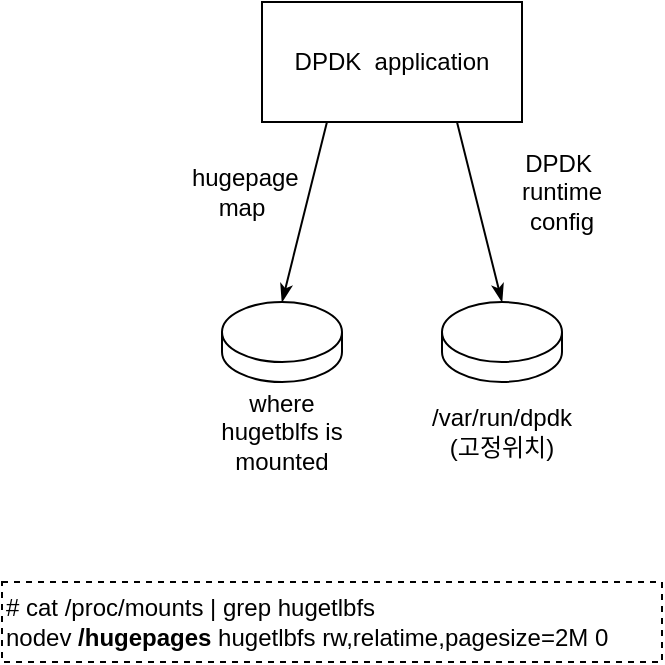 <mxfile version="17.1.1" type="github" pages="5">
  <diagram id="AWZYIU5muHIaPF7OCgV0" name="Page-1">
    <mxGraphModel dx="739" dy="685" grid="1" gridSize="10" guides="1" tooltips="1" connect="1" arrows="1" fold="1" page="1" pageScale="1" pageWidth="827" pageHeight="1169" math="0" shadow="0">
      <root>
        <mxCell id="0" />
        <mxCell id="1" parent="0" />
        <mxCell id="1IDwZI0KSUE5VmGasGqD-1" value="DPDK &amp;nbsp;application" style="rounded=0;whiteSpace=wrap;html=1;" parent="1" vertex="1">
          <mxGeometry x="240" y="160" width="130" height="60" as="geometry" />
        </mxCell>
        <mxCell id="1IDwZI0KSUE5VmGasGqD-3" value="" style="shape=cylinder3;whiteSpace=wrap;html=1;boundedLbl=1;backgroundOutline=1;size=15;" parent="1" vertex="1">
          <mxGeometry x="220" y="310" width="60" height="40" as="geometry" />
        </mxCell>
        <mxCell id="1IDwZI0KSUE5VmGasGqD-4" value="" style="shape=cylinder3;whiteSpace=wrap;html=1;boundedLbl=1;backgroundOutline=1;size=15;" parent="1" vertex="1">
          <mxGeometry x="330" y="310" width="60" height="40" as="geometry" />
        </mxCell>
        <mxCell id="1IDwZI0KSUE5VmGasGqD-5" value="where hugetblfs is mounted" style="text;html=1;strokeColor=none;fillColor=none;align=center;verticalAlign=middle;whiteSpace=wrap;rounded=0;" parent="1" vertex="1">
          <mxGeometry x="210" y="360" width="80" height="30" as="geometry" />
        </mxCell>
        <mxCell id="1IDwZI0KSUE5VmGasGqD-6" value="DPDK&amp;nbsp;&lt;br&gt;runtime&lt;br&gt;config" style="text;html=1;strokeColor=none;fillColor=none;align=center;verticalAlign=middle;whiteSpace=wrap;rounded=0;" parent="1" vertex="1">
          <mxGeometry x="360" y="240" width="60" height="30" as="geometry" />
        </mxCell>
        <mxCell id="1IDwZI0KSUE5VmGasGqD-7" value="" style="endArrow=none;html=1;rounded=0;exitX=0.5;exitY=0;exitDx=0;exitDy=0;exitPerimeter=0;entryX=0.25;entryY=1;entryDx=0;entryDy=0;endFill=0;startArrow=classicThin;startFill=1;" parent="1" source="1IDwZI0KSUE5VmGasGqD-3" target="1IDwZI0KSUE5VmGasGqD-1" edge="1">
          <mxGeometry width="50" height="50" relative="1" as="geometry">
            <mxPoint x="410" y="400" as="sourcePoint" />
            <mxPoint x="270" y="230" as="targetPoint" />
          </mxGeometry>
        </mxCell>
        <mxCell id="1IDwZI0KSUE5VmGasGqD-8" value="" style="endArrow=none;html=1;rounded=0;exitX=0.5;exitY=0;exitDx=0;exitDy=0;exitPerimeter=0;entryX=0.75;entryY=1;entryDx=0;entryDy=0;startArrow=classicThin;startFill=1;" parent="1" source="1IDwZI0KSUE5VmGasGqD-4" target="1IDwZI0KSUE5VmGasGqD-1" edge="1">
          <mxGeometry width="50" height="50" relative="1" as="geometry">
            <mxPoint x="260" y="320" as="sourcePoint" />
            <mxPoint x="300" y="220" as="targetPoint" />
          </mxGeometry>
        </mxCell>
        <mxCell id="1IDwZI0KSUE5VmGasGqD-9" value="/var/run/dpdk&lt;br&gt;(고정위치)" style="text;html=1;strokeColor=none;fillColor=none;align=center;verticalAlign=middle;whiteSpace=wrap;rounded=0;" parent="1" vertex="1">
          <mxGeometry x="330" y="360" width="60" height="30" as="geometry" />
        </mxCell>
        <mxCell id="1IDwZI0KSUE5VmGasGqD-11" value="&amp;nbsp;hugepage&lt;br&gt;map" style="text;html=1;strokeColor=none;fillColor=none;align=center;verticalAlign=middle;whiteSpace=wrap;rounded=0;" parent="1" vertex="1">
          <mxGeometry x="200" y="240" width="60" height="30" as="geometry" />
        </mxCell>
        <mxCell id="1IDwZI0KSUE5VmGasGqD-12" value="&lt;div&gt;# cat /proc/mounts | grep hugetlbfs&lt;/div&gt;&lt;div&gt;nodev &lt;b&gt;/hugepages&lt;/b&gt; hugetlbfs rw,relatime,pagesize=2M 0&amp;nbsp;&lt;/div&gt;" style="text;html=1;strokeColor=default;fillColor=none;align=left;verticalAlign=middle;whiteSpace=wrap;rounded=0;fontFamily=Helvetica;dashed=1;" parent="1" vertex="1">
          <mxGeometry x="110" y="450" width="330" height="40" as="geometry" />
        </mxCell>
      </root>
    </mxGraphModel>
  </diagram>
  <diagram name="Basics of DPDK and hugepage" id="igdwjOhsIR4kDXtv1hfw">
    <mxGraphModel dx="1246" dy="718" grid="1" gridSize="10" guides="1" tooltips="1" connect="1" arrows="1" fold="1" page="1" pageScale="1" pageWidth="827" pageHeight="1169" math="0" shadow="0">
      <root>
        <mxCell id="e_TSlZbl3so6d9orSKRr-0" />
        <mxCell id="e_TSlZbl3so6d9orSKRr-1" parent="e_TSlZbl3so6d9orSKRr-0" />
        <mxCell id="e_TSlZbl3so6d9orSKRr-11" value="&lt;div style=&quot;font-size: 13px&quot;&gt;&lt;b&gt;&lt;font style=&quot;font-size: 13px&quot;&gt;To find where the hugetlbfs is mounted&lt;/font&gt;&lt;/b&gt;&lt;/div&gt;&lt;div style=&quot;font-size: 13px&quot;&gt;&lt;br&gt;&lt;/div&gt;&lt;div&gt;# cat /proc/mounts | grep hugetlbfs&lt;/div&gt;&lt;div&gt;nodev &lt;b&gt;/hugepages&lt;/b&gt; hugetlbfs rw,relatime,pagesize=2M 0&amp;nbsp;&lt;/div&gt;" style="text;html=1;strokeColor=default;fillColor=none;align=left;verticalAlign=middle;whiteSpace=wrap;rounded=0;fontFamily=Helvetica;dashed=1;spacing=6;" parent="e_TSlZbl3so6d9orSKRr-1" vertex="1">
          <mxGeometry x="414" y="336" width="330" height="60" as="geometry" />
        </mxCell>
        <mxCell id="e_TSlZbl3so6d9orSKRr-12" value="&lt;div style=&quot;font-size: 13px&quot;&gt;&lt;b&gt;&lt;font style=&quot;font-size: 13px&quot;&gt;DPDK Runtime config files&lt;/font&gt;&lt;/b&gt;&lt;/div&gt;&lt;div style=&quot;font-size: 13px&quot;&gt;&lt;br&gt;&lt;/div&gt;&lt;div&gt;$ ls /var/run/dpdk&lt;/div&gt;&lt;div&gt;config&lt;/div&gt;&lt;div&gt;dpdk_telemetry.v2&lt;/div&gt;&lt;div&gt;fbarray_memseg-2048k-0-0&lt;/div&gt;&lt;div&gt;fbarray_memseg-2048k-0-0_17&lt;/div&gt;&lt;div&gt;fbarray_memseg-2048k-0-1&lt;/div&gt;&lt;div&gt;fbarray_memseg-2048k-0-1_17&lt;/div&gt;&lt;div&gt;fbarray_memseg-2048k-0-2&lt;/div&gt;&lt;div&gt;fbarray_memseg-2048k-0-2_17&lt;/div&gt;&lt;div&gt;fbarray_memseg-2048k-0-3&lt;/div&gt;&lt;div&gt;fbarray_memseg-2048k-0-3_17&lt;/div&gt;&lt;div&gt;fbarray_memzone&lt;/div&gt;&lt;div&gt;hugepage_info&lt;/div&gt;" style="text;html=1;strokeColor=default;fillColor=none;align=left;verticalAlign=middle;whiteSpace=wrap;rounded=0;fontFamily=Helvetica;dashed=1;spacing=6;" parent="e_TSlZbl3so6d9orSKRr-1" vertex="1">
          <mxGeometry x="416" y="60" width="326" height="220" as="geometry" />
        </mxCell>
        <mxCell id="2U3BLLHt9UwH4Cm2d1Co-4" value="DPDK &amp;nbsp;application&lt;br&gt;&lt;br&gt;(primary)" style="rounded=0;whiteSpace=wrap;html=1;" vertex="1" parent="e_TSlZbl3so6d9orSKRr-1">
          <mxGeometry x="39" y="546" width="80" height="90" as="geometry" />
        </mxCell>
        <mxCell id="2U3BLLHt9UwH4Cm2d1Co-7" value="where hugetblfs is mounted" style="text;html=1;strokeColor=none;fillColor=none;align=center;verticalAlign=middle;whiteSpace=wrap;rounded=0;fontSize=10;" vertex="1" parent="e_TSlZbl3so6d9orSKRr-1">
          <mxGeometry x="236" y="670" width="80" height="30" as="geometry" />
        </mxCell>
        <mxCell id="2U3BLLHt9UwH4Cm2d1Co-8" value="create DPDK&amp;nbsp;&lt;br style=&quot;font-size: 10px;&quot;&gt;runtime&lt;br style=&quot;font-size: 10px;&quot;&gt;config" style="text;html=1;strokeColor=none;fillColor=none;align=center;verticalAlign=middle;whiteSpace=wrap;rounded=0;fontSize=10;" vertex="1" parent="e_TSlZbl3so6d9orSKRr-1">
          <mxGeometry x="129" y="516" width="60" height="30" as="geometry" />
        </mxCell>
        <mxCell id="2U3BLLHt9UwH4Cm2d1Co-9" value="" style="endArrow=none;html=1;rounded=0;endFill=0;startArrow=none;startFill=0;entryX=1;entryY=0.75;entryDx=0;entryDy=0;dashed=1;" edge="1" parent="e_TSlZbl3so6d9orSKRr-1" source="8vRTn-LHsynA37u3gr18-0" target="2U3BLLHt9UwH4Cm2d1Co-4">
          <mxGeometry width="50" height="50" relative="1" as="geometry">
            <mxPoint x="209" y="641" as="sourcePoint" />
            <mxPoint x="139" y="586" as="targetPoint" />
          </mxGeometry>
        </mxCell>
        <mxCell id="2U3BLLHt9UwH4Cm2d1Co-10" value="" style="endArrow=none;html=1;rounded=0;entryX=1;entryY=0.25;entryDx=0;entryDy=0;startArrow=none;startFill=0;dashed=1;endFill=0;" edge="1" parent="e_TSlZbl3so6d9orSKRr-1" source="8vRTn-LHsynA37u3gr18-3" target="2U3BLLHt9UwH4Cm2d1Co-4">
          <mxGeometry width="50" height="50" relative="1" as="geometry">
            <mxPoint x="220" y="545" as="sourcePoint" />
            <mxPoint x="269" y="526" as="targetPoint" />
          </mxGeometry>
        </mxCell>
        <mxCell id="2U3BLLHt9UwH4Cm2d1Co-11" value="/var/run/dpdk&lt;br style=&quot;font-size: 10px;&quot;&gt;(고정위치)" style="text;html=1;strokeColor=none;fillColor=none;align=center;verticalAlign=middle;whiteSpace=wrap;rounded=0;fontSize=10;" vertex="1" parent="e_TSlZbl3so6d9orSKRr-1">
          <mxGeometry x="209" y="500" width="60" height="30" as="geometry" />
        </mxCell>
        <mxCell id="2U3BLLHt9UwH4Cm2d1Co-12" value="create &amp;nbsp;hugepage&lt;br style=&quot;font-size: 10px;&quot;&gt;map" style="text;html=1;strokeColor=none;fillColor=none;align=center;verticalAlign=middle;whiteSpace=wrap;rounded=0;fontSize=10;" vertex="1" parent="e_TSlZbl3so6d9orSKRr-1">
          <mxGeometry x="129" y="636" width="60" height="30" as="geometry" />
        </mxCell>
        <mxCell id="2U3BLLHt9UwH4Cm2d1Co-13" value="DPDK &amp;nbsp;application&lt;br&gt;&lt;br&gt;(secondary)" style="rounded=0;whiteSpace=wrap;html=1;strokeColor=#0000FF;fontColor=#0000FF;" vertex="1" parent="e_TSlZbl3so6d9orSKRr-1">
          <mxGeometry x="361" y="546" width="80" height="90" as="geometry" />
        </mxCell>
        <mxCell id="2U3BLLHt9UwH4Cm2d1Co-14" value="" style="endArrow=none;html=1;rounded=0;entryX=0;entryY=0.25;entryDx=0;entryDy=0;startArrow=none;startFill=0;fillColor=#0050ef;strokeColor=#001DBC;dashed=1;endFill=0;" edge="1" parent="e_TSlZbl3so6d9orSKRr-1" source="8vRTn-LHsynA37u3gr18-3" target="2U3BLLHt9UwH4Cm2d1Co-13">
          <mxGeometry width="50" height="50" relative="1" as="geometry">
            <mxPoint x="269" y="545" as="sourcePoint" />
            <mxPoint x="129" y="578.5" as="targetPoint" />
          </mxGeometry>
        </mxCell>
        <mxCell id="2U3BLLHt9UwH4Cm2d1Co-16" value="" style="endArrow=none;html=1;rounded=0;endFill=0;startArrow=none;startFill=0;entryX=0;entryY=0.75;entryDx=0;entryDy=0;fillColor=#0050ef;strokeColor=#001DBC;dashed=1;" edge="1" parent="e_TSlZbl3so6d9orSKRr-1" source="8vRTn-LHsynA37u3gr18-0" target="2U3BLLHt9UwH4Cm2d1Co-13">
          <mxGeometry width="50" height="50" relative="1" as="geometry">
            <mxPoint x="269" y="651" as="sourcePoint" />
            <mxPoint x="129" y="623.5" as="targetPoint" />
          </mxGeometry>
        </mxCell>
        <mxCell id="2U3BLLHt9UwH4Cm2d1Co-18" value="&amp;nbsp;hugepage&lt;br style=&quot;font-size: 10px;&quot;&gt;map" style="text;html=1;strokeColor=none;fillColor=none;align=center;verticalAlign=middle;whiteSpace=wrap;rounded=0;fontColor=#0000FF;fontSize=10;" vertex="1" parent="e_TSlZbl3so6d9orSKRr-1">
          <mxGeometry x="299" y="646" width="60" height="30" as="geometry" />
        </mxCell>
        <mxCell id="2U3BLLHt9UwH4Cm2d1Co-19" value="DPDK&amp;nbsp;&lt;br style=&quot;font-size: 10px;&quot;&gt;runtime&lt;br style=&quot;font-size: 10px;&quot;&gt;config" style="text;html=1;strokeColor=none;fillColor=none;align=center;verticalAlign=middle;whiteSpace=wrap;rounded=0;fontColor=#0000FF;fontSize=10;" vertex="1" parent="e_TSlZbl3so6d9orSKRr-1">
          <mxGeometry x="299" y="516" width="60" height="30" as="geometry" />
        </mxCell>
        <mxCell id="2U3BLLHt9UwH4Cm2d1Co-22" value="How two DPDK applications can share hugepage" style="text;html=1;strokeColor=none;fillColor=none;align=left;verticalAlign=middle;whiteSpace=wrap;rounded=0;fontSize=14;fontStyle=1" vertex="1" parent="e_TSlZbl3so6d9orSKRr-1">
          <mxGeometry x="40" y="450" width="360" height="30" as="geometry" />
        </mxCell>
        <mxCell id="2U3BLLHt9UwH4Cm2d1Co-23" value="How a single DPDK application use hugepage" style="text;html=1;strokeColor=none;fillColor=none;align=left;verticalAlign=middle;whiteSpace=wrap;rounded=0;fontSize=14;fontStyle=1" vertex="1" parent="e_TSlZbl3so6d9orSKRr-1">
          <mxGeometry x="39" y="100" width="360" height="30" as="geometry" />
        </mxCell>
        <mxCell id="bbWXPl15n6LYB2hcnoBn-0" value="&lt;div&gt;&lt;font size=&quot;2&quot;&gt;For multi-process case, the&amp;nbsp;&lt;b&gt;primary&lt;/b&gt; DPDK application creates the DPDK runtime config and&amp;nbsp;hugepage map files.&amp;nbsp;&lt;/font&gt;&lt;/div&gt;&lt;div&gt;&lt;font size=&quot;2&quot;&gt;And the s&lt;b&gt;econdary&lt;/b&gt;&amp;nbsp;DPDK&amp;nbsp;application refers the&amp;nbsp;files Primary DPDK&amp;nbsp;application had created instead of creating its own files.&lt;/font&gt;&lt;/div&gt;&lt;div&gt;&lt;font size=&quot;2&quot;&gt;&lt;br&gt;&lt;/font&gt;&lt;/div&gt;&lt;div&gt;&lt;font size=&quot;2&quot;&gt;This is how two DPDK&amp;nbsp;application can share hugepage and use DPDK provided resources(mempool, rings and etc.)&lt;/font&gt;&lt;/div&gt;" style="text;html=1;strokeColor=#666666;fillColor=none;align=left;verticalAlign=middle;whiteSpace=wrap;rounded=0;fontFamily=Helvetica;dashed=1;spacing=6;dashPattern=1 1;" vertex="1" parent="e_TSlZbl3so6d9orSKRr-1">
          <mxGeometry x="480" y="530" width="310" height="160" as="geometry" />
        </mxCell>
        <mxCell id="ewloSJYOo6akxNMrMcPu-0" value="" style="edgeStyle=orthogonalEdgeStyle;rounded=0;orthogonalLoop=1;jettySize=auto;html=1;dashed=1;fontSize=10;fontColor=#0000FF;strokeWidth=1;endArrow=openThin;endFill=0;strokeColor=#0000FF;" edge="1" parent="e_TSlZbl3so6d9orSKRr-1" source="ewloSJYOo6akxNMrMcPu-1">
          <mxGeometry relative="1" as="geometry">
            <mxPoint x="239" y="327.0" as="targetPoint" />
          </mxGeometry>
        </mxCell>
        <mxCell id="ewloSJYOo6akxNMrMcPu-1" value="HugePages" style="rounded=1;whiteSpace=wrap;html=1;fontSize=10;fontColor=#0000FF;strokeColor=#0000FF;strokeWidth=2;fillColor=none;" vertex="1" parent="e_TSlZbl3so6d9orSKRr-1">
          <mxGeometry x="204" y="369" width="70" height="26" as="geometry" />
        </mxCell>
        <mxCell id="e_TSlZbl3so6d9orSKRr-2" value="DPDK &amp;nbsp;application" style="rounded=0;whiteSpace=wrap;html=1;" parent="e_TSlZbl3so6d9orSKRr-1" vertex="1">
          <mxGeometry x="40" y="206" width="80" height="90" as="geometry" />
        </mxCell>
        <mxCell id="e_TSlZbl3so6d9orSKRr-5" value="where hugetblfs is mounted" style="text;html=1;strokeColor=none;fillColor=none;align=center;verticalAlign=middle;whiteSpace=wrap;rounded=0;fontSize=10;" parent="e_TSlZbl3so6d9orSKRr-1" vertex="1">
          <mxGeometry x="240" y="326" width="80" height="30" as="geometry" />
        </mxCell>
        <mxCell id="e_TSlZbl3so6d9orSKRr-6" value="create DPDK&amp;nbsp;&lt;br style=&quot;font-size: 10px;&quot;&gt;runtime&lt;br style=&quot;font-size: 10px;&quot;&gt;config" style="text;html=1;strokeColor=none;fillColor=none;align=center;verticalAlign=middle;whiteSpace=wrap;rounded=0;fontSize=10;" parent="e_TSlZbl3so6d9orSKRr-1" vertex="1">
          <mxGeometry x="130" y="176" width="60" height="30" as="geometry" />
        </mxCell>
        <mxCell id="e_TSlZbl3so6d9orSKRr-7" value="" style="endArrow=none;html=1;rounded=0;endFill=0;startArrow=none;startFill=0;entryX=1;entryY=0.75;entryDx=0;entryDy=0;dashed=1;" parent="e_TSlZbl3so6d9orSKRr-1" source="8vRTn-LHsynA37u3gr18-2" target="e_TSlZbl3so6d9orSKRr-2" edge="1">
          <mxGeometry width="50" height="50" relative="1" as="geometry">
            <mxPoint x="210" y="301" as="sourcePoint" />
            <mxPoint x="140" y="246" as="targetPoint" />
          </mxGeometry>
        </mxCell>
        <mxCell id="e_TSlZbl3so6d9orSKRr-8" value="" style="endArrow=none;html=1;rounded=0;entryX=1;entryY=0.25;entryDx=0;entryDy=0;startArrow=none;startFill=0;dashed=1;endFill=0;" parent="e_TSlZbl3so6d9orSKRr-1" source="8vRTn-LHsynA37u3gr18-1" target="e_TSlZbl3so6d9orSKRr-2" edge="1">
          <mxGeometry width="50" height="50" relative="1" as="geometry">
            <mxPoint x="210" y="205" as="sourcePoint" />
            <mxPoint x="270" y="186" as="targetPoint" />
          </mxGeometry>
        </mxCell>
        <mxCell id="e_TSlZbl3so6d9orSKRr-9" value="/var/run/dpdk&lt;br style=&quot;font-size: 10px;&quot;&gt;(고정위치)" style="text;html=1;strokeColor=none;fillColor=none;align=center;verticalAlign=middle;whiteSpace=wrap;rounded=0;fontSize=10;" parent="e_TSlZbl3so6d9orSKRr-1" vertex="1">
          <mxGeometry x="210" y="160" width="60" height="30" as="geometry" />
        </mxCell>
        <mxCell id="e_TSlZbl3so6d9orSKRr-10" value="create hugepage&lt;br style=&quot;font-size: 10px;&quot;&gt;map" style="text;html=1;strokeColor=none;fillColor=none;align=center;verticalAlign=middle;whiteSpace=wrap;rounded=0;fontSize=10;" parent="e_TSlZbl3so6d9orSKRr-1" vertex="1">
          <mxGeometry x="130" y="296" width="60" height="30" as="geometry" />
        </mxCell>
        <mxCell id="ewloSJYOo6akxNMrMcPu-4" value="" style="edgeStyle=orthogonalEdgeStyle;rounded=0;orthogonalLoop=1;jettySize=auto;html=1;dashed=1;fontSize=10;fontColor=#0000FF;strokeWidth=1;endArrow=openThin;endFill=0;strokeColor=#0000FF;" edge="1" parent="e_TSlZbl3so6d9orSKRr-1" source="ewloSJYOo6akxNMrMcPu-5">
          <mxGeometry relative="1" as="geometry">
            <mxPoint x="239" y="666" as="targetPoint" />
          </mxGeometry>
        </mxCell>
        <mxCell id="ewloSJYOo6akxNMrMcPu-5" value="HugePages" style="rounded=1;whiteSpace=wrap;html=1;fontSize=10;fontColor=#0000FF;strokeColor=#0000FF;strokeWidth=2;fillColor=none;" vertex="1" parent="e_TSlZbl3so6d9orSKRr-1">
          <mxGeometry x="204" y="708" width="70" height="26" as="geometry" />
        </mxCell>
        <mxCell id="8vRTn-LHsynA37u3gr18-0" value="" style="sketch=0;pointerEvents=1;shadow=0;dashed=0;html=1;strokeColor=none;fillColor=#434445;aspect=fixed;labelPosition=center;verticalLabelPosition=bottom;verticalAlign=top;align=center;outlineConnect=0;shape=mxgraph.vvd.folder;rounded=1;glass=0;fontFamily=Courier New;fontSize=12;fontColor=#000000;" vertex="1" parent="e_TSlZbl3so6d9orSKRr-1">
          <mxGeometry x="227.16" y="642" width="23.68" height="18" as="geometry" />
        </mxCell>
        <mxCell id="8vRTn-LHsynA37u3gr18-1" value="" style="sketch=0;pointerEvents=1;shadow=0;dashed=0;html=1;strokeColor=none;fillColor=#434445;aspect=fixed;labelPosition=center;verticalLabelPosition=bottom;verticalAlign=top;align=center;outlineConnect=0;shape=mxgraph.vvd.folder;rounded=1;glass=0;fontFamily=Courier New;fontSize=12;fontColor=#000000;" vertex="1" parent="e_TSlZbl3so6d9orSKRr-1">
          <mxGeometry x="228.16" y="200" width="23.68" height="18" as="geometry" />
        </mxCell>
        <mxCell id="8vRTn-LHsynA37u3gr18-2" value="" style="sketch=0;pointerEvents=1;shadow=0;dashed=0;html=1;strokeColor=none;fillColor=#434445;aspect=fixed;labelPosition=center;verticalLabelPosition=bottom;verticalAlign=top;align=center;outlineConnect=0;shape=mxgraph.vvd.folder;rounded=1;glass=0;fontFamily=Courier New;fontSize=12;fontColor=#000000;" vertex="1" parent="e_TSlZbl3so6d9orSKRr-1">
          <mxGeometry x="227.16" y="296" width="23.68" height="18" as="geometry" />
        </mxCell>
        <mxCell id="8vRTn-LHsynA37u3gr18-3" value="" style="sketch=0;pointerEvents=1;shadow=0;dashed=0;html=1;strokeColor=none;fillColor=#434445;aspect=fixed;labelPosition=center;verticalLabelPosition=bottom;verticalAlign=top;align=center;outlineConnect=0;shape=mxgraph.vvd.folder;rounded=1;glass=0;fontFamily=Courier New;fontSize=12;fontColor=#000000;" vertex="1" parent="e_TSlZbl3so6d9orSKRr-1">
          <mxGeometry x="228.16" y="540" width="23.68" height="18" as="geometry" />
        </mxCell>
      </root>
    </mxGraphModel>
  </diagram>
  <diagram name="1 container-1 pod" id="uh6hR0cbKmKF20gEIpaL">
    <mxGraphModel dx="1558" dy="898" grid="1" gridSize="10" guides="1" tooltips="1" connect="1" arrows="1" fold="1" page="1" pageScale="1" pageWidth="827" pageHeight="1169" math="0" shadow="0">
      <root>
        <mxCell id="wRnvG__GZiXTp2W0-cbK-0" />
        <mxCell id="wRnvG__GZiXTp2W0-cbK-1" parent="wRnvG__GZiXTp2W0-cbK-0" />
        <mxCell id="_6FY0MC8dlvDrNTt2lT_-20" value="" style="rounded=0;whiteSpace=wrap;html=1;fontSize=14;fontColor=#0000FF;strokeColor=#666666;fillColor=#E6E6E6;strokeWidth=1;gradientColor=#ffffff;" vertex="1" parent="wRnvG__GZiXTp2W0-cbK-1">
          <mxGeometry x="19" y="580" width="451" height="200" as="geometry" />
        </mxCell>
        <mxCell id="_6FY0MC8dlvDrNTt2lT_-19" value="" style="rounded=0;whiteSpace=wrap;html=1;fontSize=14;fontColor=#0000FF;strokeColor=#666666;fillColor=none;strokeWidth=1;glass=0;sketch=0;gradientColor=#ffffff;" vertex="1" parent="wRnvG__GZiXTp2W0-cbK-1">
          <mxGeometry x="10" y="570" width="510" height="320" as="geometry" />
        </mxCell>
        <mxCell id="4Bclp7mjhl-0hepa57uX-6" value="" style="rounded=0;whiteSpace=wrap;html=1;fontSize=14;fontColor=#0000FF;strokeColor=#666666;fillColor=none;strokeWidth=1;glass=0;sketch=0;gradientColor=#ffffff;" vertex="1" parent="wRnvG__GZiXTp2W0-cbK-1">
          <mxGeometry x="10" y="160" width="380" height="320" as="geometry" />
        </mxCell>
        <mxCell id="4Bclp7mjhl-0hepa57uX-1" value="" style="rounded=0;whiteSpace=wrap;html=1;fontSize=14;fontColor=#0000FF;strokeColor=#666666;fillColor=#E6E6E6;strokeWidth=1;gradientColor=#ffffff;" vertex="1" parent="wRnvG__GZiXTp2W0-cbK-1">
          <mxGeometry x="19" y="170" width="291" height="200" as="geometry" />
        </mxCell>
        <mxCell id="wRnvG__GZiXTp2W0-cbK-13" value="DPDK &amp;nbsp;application&lt;br&gt;&lt;br&gt;(secondary)" style="rounded=0;whiteSpace=wrap;html=1;strokeColor=#000000;fontColor=#000000;" vertex="1" parent="wRnvG__GZiXTp2W0-cbK-1">
          <mxGeometry x="361" y="626" width="80" height="90" as="geometry" />
        </mxCell>
        <mxCell id="wRnvG__GZiXTp2W0-cbK-16" value="refer hugepage&lt;br style=&quot;font-size: 10px&quot;&gt;map" style="text;html=1;strokeColor=none;fillColor=none;align=center;verticalAlign=middle;whiteSpace=wrap;rounded=0;fontColor=#000000;fontSize=10;" vertex="1" parent="wRnvG__GZiXTp2W0-cbK-1">
          <mxGeometry x="270" y="712" width="70" height="30" as="geometry" />
        </mxCell>
        <mxCell id="wRnvG__GZiXTp2W0-cbK-17" value="refer DPDK&amp;nbsp;&lt;br style=&quot;font-size: 10px&quot;&gt;runtime&amp;nbsp;config" style="text;html=1;strokeColor=none;fillColor=none;align=center;verticalAlign=middle;whiteSpace=wrap;rounded=0;fontColor=#000000;fontSize=10;" vertex="1" parent="wRnvG__GZiXTp2W0-cbK-1">
          <mxGeometry x="290" y="596" width="60" height="30" as="geometry" />
        </mxCell>
        <mxCell id="wRnvG__GZiXTp2W0-cbK-30" value="Case 1. Single Container" style="text;html=1;strokeColor=none;fillColor=none;align=left;verticalAlign=middle;whiteSpace=wrap;rounded=0;fontSize=14;fontStyle=1" vertex="1" parent="wRnvG__GZiXTp2W0-cbK-1">
          <mxGeometry x="39" y="100" width="360" height="30" as="geometry" />
        </mxCell>
        <mxCell id="wRnvG__GZiXTp2W0-cbK-20" value="DPDK &amp;nbsp;application" style="rounded=0;whiteSpace=wrap;html=1;" vertex="1" parent="wRnvG__GZiXTp2W0-cbK-1">
          <mxGeometry x="39" y="216" width="80" height="90" as="geometry" />
        </mxCell>
        <mxCell id="wRnvG__GZiXTp2W0-cbK-23" value="&lt;font style=&quot;font-size: 10px&quot;&gt;2) mount HugePages to container&#39;s file system&lt;/font&gt;" style="text;html=1;strokeColor=none;fillColor=none;align=center;verticalAlign=middle;whiteSpace=wrap;rounded=0;fontSize=10;fontColor=#0000FF;" vertex="1" parent="wRnvG__GZiXTp2W0-cbK-1">
          <mxGeometry x="248" y="336" width="110" height="34" as="geometry" />
        </mxCell>
        <mxCell id="wRnvG__GZiXTp2W0-cbK-24" value="create DPDK&amp;nbsp;&lt;br style=&quot;font-size: 10px&quot;&gt;runtime&amp;nbsp;config" style="text;html=1;strokeColor=none;fillColor=none;align=center;verticalAlign=middle;whiteSpace=wrap;rounded=0;fontSize=10;" vertex="1" parent="wRnvG__GZiXTp2W0-cbK-1">
          <mxGeometry x="109.5" y="186" width="99" height="30" as="geometry" />
        </mxCell>
        <mxCell id="wRnvG__GZiXTp2W0-cbK-25" value="" style="endArrow=none;html=1;rounded=0;endFill=0;startArrow=none;startFill=0;entryX=1;entryY=0.75;entryDx=0;entryDy=0;dashed=1;" edge="1" parent="wRnvG__GZiXTp2W0-cbK-1" source="Ce0J6uU_xH19y6W-9ovd-5" target="wRnvG__GZiXTp2W0-cbK-20">
          <mxGeometry width="50" height="50" relative="1" as="geometry">
            <mxPoint x="209" y="311.0" as="sourcePoint" />
            <mxPoint x="139" y="256" as="targetPoint" />
          </mxGeometry>
        </mxCell>
        <mxCell id="wRnvG__GZiXTp2W0-cbK-26" value="" style="endArrow=none;html=1;rounded=0;entryX=1;entryY=0.25;entryDx=0;entryDy=0;startArrow=none;startFill=0;dashed=1;" edge="1" parent="wRnvG__GZiXTp2W0-cbK-1" source="Ce0J6uU_xH19y6W-9ovd-12" target="wRnvG__GZiXTp2W0-cbK-20">
          <mxGeometry width="50" height="50" relative="1" as="geometry">
            <mxPoint x="209" y="215" as="sourcePoint" />
            <mxPoint x="269" y="196" as="targetPoint" />
          </mxGeometry>
        </mxCell>
        <mxCell id="wRnvG__GZiXTp2W0-cbK-27" value="/var/run/dpdk" style="text;html=1;strokeColor=none;fillColor=none;align=center;verticalAlign=middle;whiteSpace=wrap;rounded=0;fontSize=10;" vertex="1" parent="wRnvG__GZiXTp2W0-cbK-1">
          <mxGeometry x="214.5" y="225" width="60" height="30" as="geometry" />
        </mxCell>
        <mxCell id="wRnvG__GZiXTp2W0-cbK-28" value="create hugepage&lt;br style=&quot;font-size: 10px&quot;&gt;map" style="text;html=1;strokeColor=none;fillColor=none;align=center;verticalAlign=middle;whiteSpace=wrap;rounded=0;fontSize=10;" vertex="1" parent="wRnvG__GZiXTp2W0-cbK-1">
          <mxGeometry x="118" y="306" width="90" height="30" as="geometry" />
        </mxCell>
        <mxCell id="4Bclp7mjhl-0hepa57uX-8" value="" style="edgeStyle=orthogonalEdgeStyle;rounded=0;orthogonalLoop=1;jettySize=auto;html=1;dashed=1;fontSize=10;fontColor=#0000FF;strokeWidth=1;endArrow=openThin;endFill=0;strokeColor=#0000FF;startArrow=none;exitX=0.5;exitY=0;exitDx=0;exitDy=0;exitPerimeter=0;" edge="1" parent="wRnvG__GZiXTp2W0-cbK-1" target="Ce0J6uU_xH19y6W-9ovd-5">
          <mxGeometry relative="1" as="geometry">
            <mxPoint x="239" y="380" as="sourcePoint" />
            <mxPoint x="239" y="336.0" as="targetPoint" />
          </mxGeometry>
        </mxCell>
        <mxCell id="_6FY0MC8dlvDrNTt2lT_-0" value="&lt;div&gt;&lt;font size=&quot;2&quot;&gt;Declare(request) Hugepage for Pod&lt;/font&gt;&lt;/div&gt;&lt;div style=&quot;font-size: 11px&quot;&gt;&lt;/div&gt;&lt;div style=&quot;font-size: 11px&quot;&gt;&lt;font color=&quot;#0000cc&quot; style=&quot;font-size: 11px&quot; face=&quot;Courier New&quot;&gt;resource:&lt;/font&gt;&lt;/div&gt;&lt;div style=&quot;font-size: 11px&quot;&gt;&lt;font color=&quot;#0000cc&quot; style=&quot;font-size: 11px&quot; face=&quot;Courier New&quot;&gt;&amp;nbsp; limits:&lt;/font&gt;&lt;/div&gt;&lt;div style=&quot;font-size: 11px&quot;&gt;&lt;font color=&quot;#0000cc&quot; style=&quot;font-size: 11px&quot; face=&quot;Courier New&quot;&gt;&amp;nbsp; &amp;nbsp; hugepage-2Mi: 100Mi&lt;/font&gt;&lt;/div&gt;&lt;div&gt;&lt;font size=&quot;2&quot;&gt;&lt;br&gt;&lt;/font&gt;&lt;/div&gt;&lt;div&gt;&lt;font size=&quot;2&quot;&gt;Create hugepage volume with &#39;HugePages&#39; medium&lt;/font&gt;&lt;/div&gt;&lt;div&gt;&lt;span style=&quot;font-size: 10px ; color: rgb(0 , 0 , 204) ; font-family: &amp;#34;courier new&amp;#34;&quot;&gt;volume:&lt;/span&gt;&lt;br&gt;&lt;/div&gt;&lt;div style=&quot;font-size: 10px&quot;&gt;&lt;font face=&quot;Courier New&quot; style=&quot;font-size: 10px&quot; color=&quot;#0000cc&quot;&gt;&lt;font style=&quot;font-size: 10px&quot;&gt;&amp;nbsp;&lt;/font&gt;&lt;font style=&quot;font-size: 10px&quot;&gt; - name: hugepage&lt;/font&gt;&lt;/font&gt;&lt;/div&gt;&lt;div style=&quot;font-size: 10px&quot;&gt;&lt;font face=&quot;Courier New&quot; style=&quot;font-size: 10px&quot;&gt;&lt;font color=&quot;#0000cc&quot;&gt;&amp;nbsp; &amp;nbsp; &lt;/font&gt;&lt;b&gt;&lt;font color=&quot;#ff0000&quot;&gt;emptryDir&lt;/font&gt;&lt;/b&gt;&lt;font color=&quot;#0000cc&quot;&gt;:&lt;/font&gt;&lt;/font&gt;&lt;/div&gt;&lt;div style=&quot;font-size: 10px&quot;&gt;&lt;font face=&quot;Courier New&quot; style=&quot;font-size: 10px&quot; color=&quot;#0000cc&quot;&gt;&amp;nbsp; &amp;nbsp; &amp;nbsp; medium: &lt;b&gt;HugePages&lt;/b&gt;&lt;/font&gt;&lt;/div&gt;&lt;div&gt;&lt;br&gt;&lt;/div&gt;&lt;div&gt;&lt;font size=&quot;2&quot;&gt;Mount to container -&amp;gt; mounted as &#39;hugetblfs&#39; in container&lt;/font&gt;&lt;/div&gt;&lt;div style=&quot;font-size: 10px&quot;&gt;&lt;font color=&quot;#0000cc&quot; style=&quot;font-size: 10px&quot; face=&quot;Courier New&quot;&gt;volumeMounts:&lt;/font&gt;&lt;/div&gt;&lt;div style=&quot;font-size: 10px&quot;&gt;&lt;font color=&quot;#0000cc&quot; style=&quot;font-size: 10px&quot; face=&quot;Courier New&quot;&gt;&amp;nbsp; &amp;nbsp; - mountPath: /hugepages&lt;/font&gt;&lt;/div&gt;&lt;div style=&quot;font-size: 10px&quot;&gt;&lt;font color=&quot;#0000cc&quot; style=&quot;font-size: 10px&quot; face=&quot;Courier New&quot;&gt;&amp;nbsp; &amp;nbsp; &amp;nbsp; name: hugepage&lt;/font&gt;&lt;/div&gt;" style="text;html=1;strokeColor=#666666;fillColor=none;align=left;verticalAlign=middle;whiteSpace=wrap;rounded=0;fontFamily=Helvetica;dashed=1;spacing=6;dashPattern=1 1;" vertex="1" parent="wRnvG__GZiXTp2W0-cbK-1">
          <mxGeometry x="440" y="240" width="340" height="226" as="geometry" />
        </mxCell>
        <mxCell id="_6FY0MC8dlvDrNTt2lT_-2" value="&lt;font face=&quot;Helvetica&quot; color=&quot;#000000&quot; size=&quot;1&quot;&gt;&lt;span style=&quot;font-size: 13px&quot;&gt;Pod&lt;/span&gt;&lt;/font&gt;" style="text;html=1;strokeColor=none;fillColor=none;align=center;verticalAlign=middle;whiteSpace=wrap;rounded=0;shadow=1;glass=0;sketch=0;fontFamily=Courier New;fontSize=10;fontColor=#0000CC;" vertex="1" parent="wRnvG__GZiXTp2W0-cbK-1">
          <mxGeometry x="330" y="170" width="60" height="30" as="geometry" />
        </mxCell>
        <mxCell id="_6FY0MC8dlvDrNTt2lT_-3" value="&lt;font face=&quot;Helvetica&quot; color=&quot;#000000&quot; size=&quot;1&quot;&gt;&lt;span style=&quot;font-size: 13px&quot;&gt;Container&lt;/span&gt;&lt;/font&gt;" style="text;html=1;strokeColor=none;fillColor=none;align=center;verticalAlign=middle;whiteSpace=wrap;rounded=0;shadow=1;glass=0;sketch=0;fontFamily=Courier New;fontSize=10;fontColor=#0000CC;" vertex="1" parent="wRnvG__GZiXTp2W0-cbK-1">
          <mxGeometry x="21" y="170" width="60" height="30" as="geometry" />
        </mxCell>
        <mxCell id="_6FY0MC8dlvDrNTt2lT_-21" value="DPDK &amp;nbsp;application&lt;br&gt;&lt;br&gt;(primary)" style="rounded=0;whiteSpace=wrap;html=1;" vertex="1" parent="wRnvG__GZiXTp2W0-cbK-1">
          <mxGeometry x="39" y="626" width="80" height="90" as="geometry" />
        </mxCell>
        <mxCell id="_6FY0MC8dlvDrNTt2lT_-24" value="&lt;font style=&quot;font-size: 10px&quot;&gt;2) mount HugePages to container&#39;s file system&lt;/font&gt;" style="text;html=1;strokeColor=none;fillColor=none;align=center;verticalAlign=middle;whiteSpace=wrap;rounded=0;fontSize=10;fontColor=#000000;" vertex="1" parent="wRnvG__GZiXTp2W0-cbK-1">
          <mxGeometry x="255" y="746" width="215" height="34" as="geometry" />
        </mxCell>
        <mxCell id="_6FY0MC8dlvDrNTt2lT_-25" value="create DPDK&amp;nbsp;&lt;br style=&quot;font-size: 10px&quot;&gt;runtime&amp;nbsp;config" style="text;html=1;strokeColor=none;fillColor=none;align=center;verticalAlign=middle;whiteSpace=wrap;rounded=0;fontSize=10;" vertex="1" parent="wRnvG__GZiXTp2W0-cbK-1">
          <mxGeometry x="119" y="596" width="89" height="30" as="geometry" />
        </mxCell>
        <mxCell id="_6FY0MC8dlvDrNTt2lT_-26" value="" style="endArrow=none;html=1;rounded=0;endFill=0;startArrow=none;startFill=0;entryX=1;entryY=0.75;entryDx=0;entryDy=0;dashed=1;" edge="1" parent="wRnvG__GZiXTp2W0-cbK-1" source="Ce0J6uU_xH19y6W-9ovd-15" target="_6FY0MC8dlvDrNTt2lT_-21">
          <mxGeometry width="50" height="50" relative="1" as="geometry">
            <mxPoint x="209" y="721" as="sourcePoint" />
            <mxPoint x="139" y="666" as="targetPoint" />
          </mxGeometry>
        </mxCell>
        <mxCell id="_6FY0MC8dlvDrNTt2lT_-27" value="" style="endArrow=none;html=1;rounded=0;entryX=1;entryY=0.25;entryDx=0;entryDy=0;startArrow=none;startFill=0;dashed=1;" edge="1" parent="wRnvG__GZiXTp2W0-cbK-1" source="Ce0J6uU_xH19y6W-9ovd-14" target="_6FY0MC8dlvDrNTt2lT_-21">
          <mxGeometry width="50" height="50" relative="1" as="geometry">
            <mxPoint x="209" y="625" as="sourcePoint" />
            <mxPoint x="269" y="606" as="targetPoint" />
          </mxGeometry>
        </mxCell>
        <mxCell id="_6FY0MC8dlvDrNTt2lT_-28" value="/var/run/dpdk" style="text;html=1;strokeColor=none;fillColor=none;align=center;verticalAlign=middle;whiteSpace=wrap;rounded=0;fontSize=10;" vertex="1" parent="wRnvG__GZiXTp2W0-cbK-1">
          <mxGeometry x="209" y="626" width="60" height="30" as="geometry" />
        </mxCell>
        <mxCell id="_6FY0MC8dlvDrNTt2lT_-29" value="create hugepage&lt;br style=&quot;font-size: 10px&quot;&gt;map" style="text;html=1;strokeColor=none;fillColor=none;align=center;verticalAlign=middle;whiteSpace=wrap;rounded=0;fontSize=10;" vertex="1" parent="wRnvG__GZiXTp2W0-cbK-1">
          <mxGeometry x="129" y="716" width="60" height="30" as="geometry" />
        </mxCell>
        <mxCell id="_6FY0MC8dlvDrNTt2lT_-32" value="&lt;font face=&quot;Helvetica&quot; color=&quot;#000000&quot; size=&quot;1&quot;&gt;&lt;span style=&quot;font-size: 13px&quot;&gt;Pod&lt;/span&gt;&lt;/font&gt;" style="text;html=1;strokeColor=none;fillColor=none;align=center;verticalAlign=middle;whiteSpace=wrap;rounded=0;shadow=1;glass=0;sketch=0;fontFamily=Courier New;fontSize=10;fontColor=#0000CC;" vertex="1" parent="wRnvG__GZiXTp2W0-cbK-1">
          <mxGeometry x="470" y="580" width="50" height="30" as="geometry" />
        </mxCell>
        <mxCell id="_6FY0MC8dlvDrNTt2lT_-33" value="&lt;font face=&quot;Helvetica&quot; color=&quot;#000000&quot; size=&quot;1&quot;&gt;&lt;span style=&quot;font-size: 13px&quot;&gt;Container&lt;/span&gt;&lt;/font&gt;" style="text;html=1;strokeColor=none;fillColor=none;align=center;verticalAlign=middle;whiteSpace=wrap;rounded=0;shadow=1;glass=0;sketch=0;fontFamily=Courier New;fontSize=10;fontColor=#0000CC;" vertex="1" parent="wRnvG__GZiXTp2W0-cbK-1">
          <mxGeometry x="21" y="580" width="60" height="30" as="geometry" />
        </mxCell>
        <mxCell id="wRnvG__GZiXTp2W0-cbK-14" value="" style="endArrow=none;html=1;rounded=0;entryX=0;entryY=0.25;entryDx=0;entryDy=0;startArrow=none;startFill=0;fillColor=#0050ef;strokeColor=#000000;dashed=1;fontColor=#000000;" edge="1" parent="wRnvG__GZiXTp2W0-cbK-1" source="Ce0J6uU_xH19y6W-9ovd-14" target="wRnvG__GZiXTp2W0-cbK-13">
          <mxGeometry width="50" height="50" relative="1" as="geometry">
            <mxPoint x="269" y="625" as="sourcePoint" />
            <mxPoint x="129" y="658.5" as="targetPoint" />
          </mxGeometry>
        </mxCell>
        <mxCell id="wRnvG__GZiXTp2W0-cbK-15" value="" style="endArrow=none;html=1;rounded=0;endFill=0;startArrow=none;startFill=0;entryX=0;entryY=0.75;entryDx=0;entryDy=0;fillColor=#0050ef;strokeColor=#000000;dashed=1;fontColor=#000000;" edge="1" parent="wRnvG__GZiXTp2W0-cbK-1" source="Ce0J6uU_xH19y6W-9ovd-15" target="wRnvG__GZiXTp2W0-cbK-13">
          <mxGeometry width="50" height="50" relative="1" as="geometry">
            <mxPoint x="269" y="731" as="sourcePoint" />
            <mxPoint x="129" y="703.5" as="targetPoint" />
          </mxGeometry>
        </mxCell>
        <mxCell id="lGVLvqCHSk1Na45_g1HA-0" value="&lt;div&gt;&lt;font size=&quot;2&quot;&gt;As primary and secondary DPDK application in the same container use the same file system, it is straight forward to run two DPDK applications(primary &amp;amp; secondary)&amp;nbsp;&lt;/font&gt;&lt;/div&gt;" style="text;html=1;strokeColor=#666666;fillColor=none;align=left;verticalAlign=middle;whiteSpace=wrap;rounded=0;fontFamily=Helvetica;dashed=1;spacing=6;dashPattern=1 1;" vertex="1" parent="wRnvG__GZiXTp2W0-cbK-1">
          <mxGeometry x="535" y="570" width="270" height="160" as="geometry" />
        </mxCell>
        <mxCell id="MUImqUo_pnCpXaY7vUFi-0" value="Single DPDK application in one container/pod" style="text;html=1;strokeColor=none;fillColor=none;align=left;verticalAlign=middle;whiteSpace=wrap;rounded=0;fontSize=14;fontStyle=1" vertex="1" parent="wRnvG__GZiXTp2W0-cbK-1">
          <mxGeometry x="30" y="130" width="360" height="30" as="geometry" />
        </mxCell>
        <mxCell id="MUImqUo_pnCpXaY7vUFi-1" value="Multi DPDK application in a single container/pod" style="text;html=1;strokeColor=none;fillColor=none;align=left;verticalAlign=middle;whiteSpace=wrap;rounded=0;fontSize=14;fontStyle=1" vertex="1" parent="wRnvG__GZiXTp2W0-cbK-1">
          <mxGeometry x="30" y="530" width="360" height="30" as="geometry" />
        </mxCell>
        <mxCell id="Ce0J6uU_xH19y6W-9ovd-5" value="" style="sketch=0;pointerEvents=1;shadow=0;dashed=0;html=1;strokeColor=none;fillColor=#434445;aspect=fixed;labelPosition=center;verticalLabelPosition=bottom;verticalAlign=top;align=center;outlineConnect=0;shape=mxgraph.vvd.folder;rounded=1;glass=0;fontFamily=Courier New;fontSize=12;fontColor=#000000;" vertex="1" parent="wRnvG__GZiXTp2W0-cbK-1">
          <mxGeometry x="227.16" y="306" width="23.68" height="18" as="geometry" />
        </mxCell>
        <mxCell id="Ce0J6uU_xH19y6W-9ovd-12" value="" style="sketch=0;pointerEvents=1;shadow=0;dashed=0;html=1;strokeColor=none;fillColor=#434445;aspect=fixed;labelPosition=center;verticalLabelPosition=bottom;verticalAlign=top;align=center;outlineConnect=0;shape=mxgraph.vvd.folder;rounded=1;glass=0;fontFamily=Courier New;fontSize=12;fontColor=#000000;" vertex="1" parent="wRnvG__GZiXTp2W0-cbK-1">
          <mxGeometry x="227.16" y="211" width="23.68" height="18" as="geometry" />
        </mxCell>
        <mxCell id="Ce0J6uU_xH19y6W-9ovd-13" value="/hugepages" style="text;html=1;strokeColor=none;fillColor=none;align=center;verticalAlign=middle;whiteSpace=wrap;rounded=0;fontSize=10;" vertex="1" parent="wRnvG__GZiXTp2W0-cbK-1">
          <mxGeometry x="214" y="276" width="60" height="30" as="geometry" />
        </mxCell>
        <mxCell id="Ce0J6uU_xH19y6W-9ovd-14" value="" style="sketch=0;pointerEvents=1;shadow=0;dashed=0;html=1;strokeColor=none;fillColor=#434445;aspect=fixed;labelPosition=center;verticalLabelPosition=bottom;verticalAlign=top;align=center;outlineConnect=0;shape=mxgraph.vvd.folder;rounded=1;glass=0;fontFamily=Courier New;fontSize=12;fontColor=#000000;" vertex="1" parent="wRnvG__GZiXTp2W0-cbK-1">
          <mxGeometry x="227.16" y="610" width="23.68" height="18" as="geometry" />
        </mxCell>
        <mxCell id="Ce0J6uU_xH19y6W-9ovd-15" value="" style="sketch=0;pointerEvents=1;shadow=0;dashed=0;html=1;strokeColor=none;fillColor=#434445;aspect=fixed;labelPosition=center;verticalLabelPosition=bottom;verticalAlign=top;align=center;outlineConnect=0;shape=mxgraph.vvd.folder;rounded=1;glass=0;fontFamily=Courier New;fontSize=12;fontColor=#000000;" vertex="1" parent="wRnvG__GZiXTp2W0-cbK-1">
          <mxGeometry x="227.16" y="715" width="23.68" height="18" as="geometry" />
        </mxCell>
        <mxCell id="dzpn_IO3pGXTOyDMfSxY-0" value="&lt;font style=&quot;font-size: 10px&quot;&gt;1) Create a volume with HugePages&lt;/font&gt;" style="text;html=1;strokeColor=none;fillColor=none;align=center;verticalAlign=middle;whiteSpace=wrap;rounded=0;fontSize=10;fontColor=#0000FF;" vertex="1" parent="wRnvG__GZiXTp2W0-cbK-1">
          <mxGeometry x="24" y="381.35" width="186" height="34" as="geometry" />
        </mxCell>
        <mxCell id="dzpn_IO3pGXTOyDMfSxY-1" value="/hugepages" style="text;html=1;strokeColor=none;fillColor=none;align=center;verticalAlign=middle;whiteSpace=wrap;rounded=0;fontSize=10;" vertex="1" parent="wRnvG__GZiXTp2W0-cbK-1">
          <mxGeometry x="209" y="682" width="60" height="30" as="geometry" />
        </mxCell>
        <mxCell id="Dcu2uFtp16FHzN4JfAhg-0" value="&lt;font style=&quot;font-size: 10px&quot;&gt;1) Create a volume with HugePages&lt;/font&gt;" style="text;html=1;strokeColor=none;fillColor=none;align=center;verticalAlign=middle;whiteSpace=wrap;rounded=0;fontSize=10;fontColor=#000000;" vertex="1" parent="wRnvG__GZiXTp2W0-cbK-1">
          <mxGeometry x="24" y="797.3" width="175.5" height="34" as="geometry" />
        </mxCell>
        <mxCell id="l1B6kq30KTgom_2xlnq3-0" value="" style="strokeWidth=1;html=1;shape=mxgraph.flowchart.database;whiteSpace=wrap;rounded=1;shadow=0;glass=0;sketch=0;fontFamily=Courier New;fontSize=12;fontColor=#000000;fillColor=#A9C4EB;gradientColor=#ffffff;gradientDirection=north;strokeColor=#0000FF;" vertex="1" parent="wRnvG__GZiXTp2W0-cbK-1">
          <mxGeometry x="209" y="382" width="60" height="36.7" as="geometry" />
        </mxCell>
        <mxCell id="l1B6kq30KTgom_2xlnq3-1" value="" style="strokeWidth=1;html=1;shape=mxgraph.flowchart.database;whiteSpace=wrap;rounded=1;shadow=0;glass=0;sketch=0;fontFamily=Courier New;fontSize=12;fontColor=#000000;fillColor=#A9C4EB;gradientColor=#ffffff;gradientDirection=north;fontStyle=1;strokeColor=#0000FF;" vertex="1" parent="wRnvG__GZiXTp2W0-cbK-1">
          <mxGeometry x="209" y="797.3" width="60" height="36.7" as="geometry" />
        </mxCell>
        <mxCell id="l1B6kq30KTgom_2xlnq3-3" value="" style="group" vertex="1" connectable="0" parent="wRnvG__GZiXTp2W0-cbK-1">
          <mxGeometry x="410" y="170" width="100" height="63.7" as="geometry" />
        </mxCell>
        <mxCell id="Ce0J6uU_xH19y6W-9ovd-4" value="&lt;font style=&quot;font-size: 10px&quot;&gt;volume&lt;/font&gt;" style="text;html=1;strokeColor=none;fillColor=none;align=center;verticalAlign=middle;whiteSpace=wrap;rounded=0;fontSize=10;fontColor=#000000;" vertex="1" parent="l1B6kq30KTgom_2xlnq3-3">
          <mxGeometry y="29.7" width="100" height="34" as="geometry" />
        </mxCell>
        <mxCell id="l1B6kq30KTgom_2xlnq3-2" value="" style="strokeWidth=1;html=1;shape=mxgraph.flowchart.database;whiteSpace=wrap;rounded=1;shadow=0;glass=0;sketch=0;fontFamily=Courier New;fontSize=12;fontColor=#000000;fillColor=#CCCCCC;gradientColor=#ffffff;gradientDirection=north;" vertex="1" parent="l1B6kq30KTgom_2xlnq3-3">
          <mxGeometry x="20" width="60" height="36.7" as="geometry" />
        </mxCell>
        <mxCell id="l1B6kq30KTgom_2xlnq3-8" value="" style="endArrow=openThin;html=1;rounded=0;dashed=1;fontFamily=Courier New;fontSize=11;fontColor=#FF0000;strokeColor=#0000FF;strokeWidth=1;exitX=0.5;exitY=0;exitDx=0;exitDy=0;exitPerimeter=0;endFill=0;" edge="1" parent="wRnvG__GZiXTp2W0-cbK-1" source="l1B6kq30KTgom_2xlnq3-1">
          <mxGeometry width="50" height="50" relative="1" as="geometry">
            <mxPoint x="189" y="783" as="sourcePoint" />
            <mxPoint x="239" y="733" as="targetPoint" />
          </mxGeometry>
        </mxCell>
        <mxCell id="fLPOLNN8Kx60o5wsunp8-0" value="HugePages" style="rounded=1;whiteSpace=wrap;html=1;fontSize=10;fontColor=#0000FF;strokeColor=#0000FF;strokeWidth=2;fillColor=#9AC7BF;gradientColor=#ffffff;gradientDirection=north;" vertex="1" parent="wRnvG__GZiXTp2W0-cbK-1">
          <mxGeometry x="204" y="854.999" width="70" height="26.781" as="geometry" />
        </mxCell>
        <mxCell id="fLPOLNN8Kx60o5wsunp8-1" value="HugePages" style="rounded=1;whiteSpace=wrap;html=1;fontSize=10;fontColor=#0000FF;strokeColor=#0000FF;strokeWidth=2;fillColor=#9AC7BF;gradientColor=#ffffff;gradientDirection=north;" vertex="1" parent="wRnvG__GZiXTp2W0-cbK-1">
          <mxGeometry x="204.5" y="439.219" width="70" height="26.781" as="geometry" />
        </mxCell>
        <mxCell id="fLPOLNN8Kx60o5wsunp8-3" value="" style="endArrow=none;dashed=1;html=1;rounded=0;fontFamily=Courier New;fontSize=11;fontColor=#FF0000;strokeColor=#0000FF;strokeWidth=1;exitX=0.5;exitY=0;exitDx=0;exitDy=0;entryX=0.5;entryY=1;entryDx=0;entryDy=0;entryPerimeter=0;" edge="1" parent="wRnvG__GZiXTp2W0-cbK-1" source="fLPOLNN8Kx60o5wsunp8-1" target="l1B6kq30KTgom_2xlnq3-0">
          <mxGeometry width="50" height="50" relative="1" as="geometry">
            <mxPoint x="330" y="670" as="sourcePoint" />
            <mxPoint x="380" y="620" as="targetPoint" />
          </mxGeometry>
        </mxCell>
        <mxCell id="fLPOLNN8Kx60o5wsunp8-4" value="" style="endArrow=none;dashed=1;html=1;rounded=0;fontFamily=Courier New;fontSize=11;fontColor=#FF0000;strokeColor=#0000FF;strokeWidth=1;entryX=0.5;entryY=1;entryDx=0;entryDy=0;entryPerimeter=0;exitX=0.5;exitY=0;exitDx=0;exitDy=0;" edge="1" parent="wRnvG__GZiXTp2W0-cbK-1" source="fLPOLNN8Kx60o5wsunp8-0" target="l1B6kq30KTgom_2xlnq3-1">
          <mxGeometry width="50" height="50" relative="1" as="geometry">
            <mxPoint x="600" y="850" as="sourcePoint" />
            <mxPoint x="249.0" y="466.7" as="targetPoint" />
          </mxGeometry>
        </mxCell>
      </root>
    </mxGraphModel>
  </diagram>
  <diagram name="two container in one pod" id="bubINQNzS7xH1IA4JjXX">
    <mxGraphModel dx="593" dy="342" grid="1" gridSize="10" guides="1" tooltips="1" connect="1" arrows="1" fold="1" page="1" pageScale="1" pageWidth="827" pageHeight="1169" math="0" shadow="0">
      <root>
        <mxCell id="zxQlMqsT3awhBGhHMrGH-0" />
        <mxCell id="zxQlMqsT3awhBGhHMrGH-1" parent="zxQlMqsT3awhBGhHMrGH-0" />
        <mxCell id="zxQlMqsT3awhBGhHMrGH-3" value="" style="rounded=0;whiteSpace=wrap;html=1;fontSize=14;fontColor=#0000FF;strokeColor=#666666;fillColor=none;strokeWidth=1;glass=0;sketch=0;gradientColor=#ffffff;" vertex="1" parent="zxQlMqsT3awhBGhHMrGH-1">
          <mxGeometry x="28" y="140" width="632" height="400" as="geometry" />
        </mxCell>
        <mxCell id="zxQlMqsT3awhBGhHMrGH-9" value="Case 2-1. Two Containers ( two containers in the same pod" style="text;html=1;strokeColor=none;fillColor=none;align=left;verticalAlign=middle;whiteSpace=wrap;rounded=0;fontSize=14;fontStyle=1" vertex="1" parent="zxQlMqsT3awhBGhHMrGH-1">
          <mxGeometry x="41" y="40" width="441" height="30" as="geometry" />
        </mxCell>
        <mxCell id="zxQlMqsT3awhBGhHMrGH-39" value="&lt;font size=&quot;2&quot;&gt;To make two DPDK application in different container to share DPDK runtime config files, create a volume and mount it on each container under /var/run/dpdk.&lt;br&gt;&lt;br&gt;(HugePages backed hugetlbfs is also mounted in each&amp;nbsp;container such as single container &amp;amp; single pod case&lt;br&gt;&lt;/font&gt;" style="text;html=1;strokeColor=#666666;fillColor=none;align=left;verticalAlign=middle;whiteSpace=wrap;rounded=0;fontFamily=Helvetica;dashed=1;spacing=6;dashPattern=1 1;" vertex="1" parent="zxQlMqsT3awhBGhHMrGH-1">
          <mxGeometry x="85" y="560" width="705" height="90" as="geometry" />
        </mxCell>
        <mxCell id="zxQlMqsT3awhBGhHMrGH-40" value="Two containers on the same Pod. Each container has a DPDK application" style="text;html=1;strokeColor=none;fillColor=none;align=left;verticalAlign=middle;whiteSpace=wrap;rounded=0;fontSize=14;fontStyle=0" vertex="1" parent="zxQlMqsT3awhBGhHMrGH-1">
          <mxGeometry x="32" y="70" width="520" height="30" as="geometry" />
        </mxCell>
        <mxCell id="S-CMVYhitxiZvl0coKSp-2" value="" style="group" vertex="1" connectable="0" parent="zxQlMqsT3awhBGhHMrGH-1">
          <mxGeometry x="40" y="740" width="531" height="370" as="geometry" />
        </mxCell>
        <mxCell id="zxQlMqsT3awhBGhHMrGH-21" value="&lt;div&gt;&lt;font size=&quot;2&quot;&gt;Declare(request) Hugepage from a Pod&lt;/font&gt;&lt;/div&gt;&lt;div style=&quot;font-size: 11px&quot;&gt;&lt;/div&gt;&lt;div style=&quot;font-size: 11px&quot;&gt;&lt;font style=&quot;font-size: 11px&quot; face=&quot;Courier New&quot;&gt;resource:&lt;/font&gt;&lt;/div&gt;&lt;div style=&quot;font-size: 11px&quot;&gt;&lt;font style=&quot;font-size: 11px&quot; face=&quot;Courier New&quot;&gt;&amp;nbsp; limits:&lt;/font&gt;&lt;/div&gt;&lt;div style=&quot;font-size: 11px&quot;&gt;&lt;font style=&quot;font-size: 11px&quot; face=&quot;Courier New&quot;&gt;&amp;nbsp; &amp;nbsp; hugepage-2Mi: 100Mi&lt;/font&gt;&lt;/div&gt;&lt;div&gt;&lt;font size=&quot;2&quot;&gt;&lt;br&gt;&lt;/font&gt;&lt;/div&gt;&lt;div&gt;&lt;font size=&quot;2&quot;&gt;Create hugepage volume with &#39;HugePages&#39; medium&lt;/font&gt;&lt;/div&gt;&lt;div&gt;&lt;span style=&quot;font-size: 10px ; font-family: &amp;#34;courier new&amp;#34;&quot;&gt;volume:&lt;/span&gt;&lt;br&gt;&lt;/div&gt;&lt;div style=&quot;font-size: 10px&quot;&gt;&lt;font face=&quot;Courier New&quot; style=&quot;font-size: 10px&quot;&gt;&lt;font style=&quot;font-size: 10px&quot;&gt;&amp;nbsp;&lt;/font&gt;&lt;font style=&quot;font-size: 10px&quot;&gt; - name: hugepage&lt;/font&gt;&lt;/font&gt;&lt;/div&gt;&lt;div style=&quot;font-size: 10px&quot;&gt;&lt;font face=&quot;Courier New&quot; style=&quot;font-size: 10px&quot;&gt;&amp;nbsp; &amp;nbsp; &lt;b&gt;&lt;font color=&quot;#ff0000&quot;&gt;emptryDir&lt;/font&gt;&lt;/b&gt;:&lt;/font&gt;&lt;/div&gt;&lt;div style=&quot;font-size: 10px&quot;&gt;&lt;font face=&quot;Courier New&quot; style=&quot;font-size: 10px&quot;&gt;&amp;nbsp; &amp;nbsp; &amp;nbsp; medium: &lt;b&gt;&lt;font color=&quot;#0000ff&quot;&gt;HugePages&lt;/font&gt;&lt;/b&gt;&lt;/font&gt;&lt;/div&gt;&lt;div&gt;&lt;br&gt;&lt;/div&gt;&lt;div&gt;Create volume with &#39;emptyDir&#39;&lt;/div&gt;&lt;div style=&quot;font-size: 10px&quot;&gt;&lt;font face=&quot;Courier New&quot; style=&quot;font-size: 10px&quot; color=&quot;#0000ff&quot;&gt;volume:&lt;/font&gt;&lt;/div&gt;&lt;div style=&quot;font-size: 10px&quot;&gt;&lt;font face=&quot;Courier New&quot; style=&quot;font-size: 10px&quot; color=&quot;#0000ff&quot;&gt;&amp;nbsp; - name: dpdk_config&lt;/font&gt;&lt;/div&gt;&lt;div style=&quot;font-size: 10px&quot;&gt;&lt;font face=&quot;Courier New&quot; style=&quot;font-size: 10px&quot; color=&quot;#0000ff&quot;&gt;&amp;nbsp; &amp;nbsp; &lt;/font&gt;&lt;font face=&quot;Courier New&quot; style=&quot;font-size: 10px&quot; color=&quot;#ff0000&quot;&gt;&lt;b&gt;emptyDir&lt;/b&gt;&lt;/font&gt;&lt;font face=&quot;Courier New&quot; style=&quot;font-size: 10px&quot; color=&quot;#0000ff&quot;&gt;:&lt;/font&gt;&lt;/div&gt;&lt;div style=&quot;font-size: 10px&quot;&gt;&lt;font face=&quot;Courier New&quot; style=&quot;font-size: 10px&quot; color=&quot;#0000ff&quot;&gt;&lt;br&gt;&lt;/font&gt;&lt;/div&gt;&lt;div&gt;&lt;font size=&quot;2&quot;&gt;Mount to&amp;nbsp;each container -&amp;gt; mounted as &#39;hugetblfs&#39; in container&lt;/font&gt;&lt;/div&gt;&lt;div style=&quot;font-size: 10px&quot;&gt;&lt;br&gt;&lt;/div&gt;" style="text;html=1;strokeColor=#666666;fillColor=none;align=left;verticalAlign=top;whiteSpace=wrap;rounded=0;fontFamily=Helvetica;dashed=1;spacing=6;dashPattern=1 1;" vertex="1" parent="S-CMVYhitxiZvl0coKSp-2">
          <mxGeometry width="531" height="370" as="geometry" />
        </mxCell>
        <mxCell id="bsvbvT55ese4p34_ybuf-6" value="&lt;div style=&quot;color: rgb(0 , 0 , 0) ; font-family: &amp;#34;helvetica&amp;#34; ; font-style: normal ; font-weight: 400 ; letter-spacing: normal ; text-align: left ; text-indent: 0px ; text-transform: none ; word-spacing: 0px ; text-decoration: none ; font-size: 10px&quot;&gt;&lt;font color=&quot;#0000cc&quot; face=&quot;Courier New&quot; style=&quot;font-size: 10px&quot;&gt;- name: container-1&lt;/font&gt;&lt;/div&gt;&lt;div style=&quot;color: rgb(0 , 0 , 0) ; font-family: &amp;#34;helvetica&amp;#34; ; font-style: normal ; font-weight: 400 ; letter-spacing: normal ; text-align: left ; text-indent: 0px ; text-transform: none ; word-spacing: 0px ; text-decoration: none ; font-size: 10px&quot;&gt;&lt;font color=&quot;#0000cc&quot; face=&quot;Courier New&quot; style=&quot;font-size: 10px&quot;&gt;&lt;br&gt;&lt;/font&gt;&lt;/div&gt;&lt;div style=&quot;color: rgb(0 , 0 , 0) ; font-family: &amp;#34;helvetica&amp;#34; ; font-style: normal ; font-weight: 400 ; letter-spacing: normal ; text-align: left ; text-indent: 0px ; text-transform: none ; word-spacing: 0px ; text-decoration: none ; font-size: 10px&quot;&gt;&lt;font color=&quot;#0000cc&quot; face=&quot;Courier New&quot; style=&quot;font-size: 10px&quot;&gt;&amp;nbsp; volumeMounts:&lt;/font&gt;&lt;/div&gt;&lt;div style=&quot;font-family: &amp;#34;helvetica&amp;#34; ; font-style: normal ; font-weight: 400 ; letter-spacing: normal ; text-align: left ; text-indent: 0px ; text-transform: none ; word-spacing: 0px ; text-decoration: none ; font-size: 10px&quot;&gt;&lt;font face=&quot;Courier New&quot; style=&quot;font-size: 10px&quot;&gt;&amp;nbsp; &amp;nbsp; - mountPath: /hugepages&lt;/font&gt;&lt;/div&gt;&lt;div style=&quot;font-family: &amp;#34;helvetica&amp;#34; ; font-style: normal ; font-weight: 400 ; letter-spacing: normal ; text-align: left ; text-indent: 0px ; text-transform: none ; word-spacing: 0px ; text-decoration: none ; font-size: 10px&quot;&gt;&lt;font face=&quot;Courier New&quot; style=&quot;font-size: 10px&quot;&gt;&amp;nbsp; &amp;nbsp; &amp;nbsp; name: hugepage&lt;/font&gt;&lt;/div&gt;&lt;div style=&quot;font-style: normal ; font-weight: 400 ; letter-spacing: normal ; text-align: left ; text-indent: 0px ; text-transform: none ; word-spacing: 0px ; text-decoration: none ; font-size: 10px&quot;&gt;&lt;font color=&quot;#0000cc&quot;&gt;&lt;span&gt;&amp;nbsp; &amp;nbsp; - mountPath: /var/run/dpdk&lt;/span&gt;&lt;/font&gt;&lt;/div&gt;&lt;div style=&quot;font-style: normal ; font-weight: 400 ; letter-spacing: normal ; text-align: left ; text-indent: 0px ; text-transform: none ; word-spacing: 0px ; text-decoration: none ; font-size: 10px&quot;&gt;&lt;font color=&quot;#0000cc&quot;&gt;&lt;span&gt;&amp;nbsp; &amp;nbsp; &amp;nbsp; name: dpdk_config&lt;/span&gt;&lt;/font&gt;&lt;/div&gt;" style="text;whiteSpace=wrap;html=1;fontSize=10;fontFamily=Courier New;fontColor=#000000;verticalAlign=top;" vertex="1" parent="S-CMVYhitxiZvl0coKSp-2">
          <mxGeometry x="11" y="250" width="190" height="110" as="geometry" />
        </mxCell>
        <mxCell id="bsvbvT55ese4p34_ybuf-7" value="&lt;div style=&quot;color: rgb(0 , 0 , 0) ; font-family: &amp;#34;helvetica&amp;#34; ; font-style: normal ; font-weight: 400 ; letter-spacing: normal ; text-align: left ; text-indent: 0px ; text-transform: none ; word-spacing: 0px ; text-decoration: none ; font-size: 10px&quot;&gt;&lt;font color=&quot;#0000cc&quot; face=&quot;Courier New&quot; style=&quot;font-size: 10px&quot;&gt;- name: container-2&lt;/font&gt;&lt;/div&gt;&lt;div style=&quot;color: rgb(0 , 0 , 0) ; font-family: &amp;#34;helvetica&amp;#34; ; font-style: normal ; font-weight: 400 ; letter-spacing: normal ; text-align: left ; text-indent: 0px ; text-transform: none ; word-spacing: 0px ; text-decoration: none ; font-size: 10px&quot;&gt;&lt;font color=&quot;#0000cc&quot; face=&quot;Courier New&quot; style=&quot;font-size: 10px&quot;&gt;&amp;nbsp;&lt;/font&gt;&lt;/div&gt;&lt;div style=&quot;color: rgb(0 , 0 , 0) ; font-family: &amp;#34;helvetica&amp;#34; ; font-style: normal ; font-weight: 400 ; letter-spacing: normal ; text-align: left ; text-indent: 0px ; text-transform: none ; word-spacing: 0px ; text-decoration: none ; font-size: 10px&quot;&gt;&lt;font color=&quot;#0000cc&quot; face=&quot;Courier New&quot; style=&quot;font-size: 10px&quot;&gt;&amp;nbsp; volumeMounts:&lt;/font&gt;&lt;/div&gt;&lt;div style=&quot;font-family: &amp;#34;helvetica&amp;#34; ; font-style: normal ; font-weight: 400 ; letter-spacing: normal ; text-align: left ; text-indent: 0px ; text-transform: none ; word-spacing: 0px ; text-decoration: none ; font-size: 10px&quot;&gt;&lt;font color=&quot;#0000cc&quot; face=&quot;Courier New&quot; style=&quot;color: rgb(0 , 0 , 0) ; font-size: 10px&quot;&gt;&amp;nbsp;&lt;/font&gt;&lt;font face=&quot;Courier New&quot; style=&quot;font-size: 10px&quot;&gt; &amp;nbsp; - mountPath: /hugepages&lt;/font&gt;&lt;/div&gt;&lt;div style=&quot;font-family: &amp;#34;helvetica&amp;#34; ; font-style: normal ; font-weight: 400 ; letter-spacing: normal ; text-align: left ; text-indent: 0px ; text-transform: none ; word-spacing: 0px ; text-decoration: none ; font-size: 10px&quot;&gt;&lt;font face=&quot;Courier New&quot; style=&quot;font-size: 10px&quot;&gt;&amp;nbsp; &amp;nbsp; &amp;nbsp; name: hugepage&lt;/font&gt;&lt;/div&gt;&lt;div style=&quot;font-style: normal ; font-weight: 400 ; letter-spacing: normal ; text-align: left ; text-indent: 0px ; text-transform: none ; word-spacing: 0px ; text-decoration: none ; font-size: 10px&quot;&gt;&amp;nbsp; &lt;font color=&quot;#0000cc&quot;&gt;&amp;nbsp; - mountPath: /var/run/dpdk&lt;/font&gt;&lt;/div&gt;&lt;div style=&quot;font-style: normal ; font-weight: 400 ; letter-spacing: normal ; text-align: left ; text-indent: 0px ; text-transform: none ; word-spacing: 0px ; text-decoration: none ; font-size: 10px&quot;&gt;&lt;font color=&quot;#0000cc&quot;&gt;&lt;span&gt;&amp;nbsp; &amp;nbsp; &amp;nbsp; name: dpdk_config&lt;/span&gt;&lt;/font&gt;&lt;/div&gt;" style="text;whiteSpace=wrap;html=1;fontSize=10;fontFamily=Courier New;fontColor=#000000;verticalAlign=top;" vertex="1" parent="S-CMVYhitxiZvl0coKSp-2">
          <mxGeometry x="281" y="250" width="190" height="110" as="geometry" />
        </mxCell>
        <mxCell id="xb3weq7wRXY9cjyNWJm0-48" value="&lt;font style=&quot;font-size: 10px&quot;&gt;1-1) Create a volume with tmpfs(RAM-disk)&lt;/font&gt;" style="text;html=1;strokeColor=none;fillColor=none;align=center;verticalAlign=middle;whiteSpace=wrap;rounded=0;fontSize=10;fontColor=#000000;" vertex="1" parent="zxQlMqsT3awhBGhHMrGH-1">
          <mxGeometry x="350" y="134.98" width="210" height="35.02" as="geometry" />
        </mxCell>
        <mxCell id="xb3weq7wRXY9cjyNWJm0-50" value="&lt;font style=&quot;font-size: 10px&quot;&gt;4-1) mount hugepage volume to container&#39;s file system&lt;/font&gt;" style="text;html=1;strokeColor=none;fillColor=none;align=center;verticalAlign=middle;whiteSpace=wrap;rounded=0;fontSize=10;fontColor=#000000;" vertex="1" parent="zxQlMqsT3awhBGhHMrGH-1">
          <mxGeometry x="355" y="175.72" width="273" height="30" as="geometry" />
        </mxCell>
        <mxCell id="zxQlMqsT3awhBGhHMrGH-42" value="" style="rounded=0;whiteSpace=wrap;html=1;fontSize=14;fontColor=#0000FF;strokeColor=#666666;fillColor=#E6E6E6;strokeWidth=1;gradientColor=#ffffff;" vertex="1" parent="zxQlMqsT3awhBGhHMrGH-1">
          <mxGeometry x="386" y="212.23" width="211" height="206.01" as="geometry" />
        </mxCell>
        <mxCell id="zxQlMqsT3awhBGhHMrGH-2" value="" style="rounded=0;whiteSpace=wrap;html=1;fontSize=14;fontColor=#0000FF;strokeColor=#666666;fillColor=#E6E6E6;strokeWidth=1;gradientColor=#ffffff;" vertex="1" parent="zxQlMqsT3awhBGhHMrGH-1">
          <mxGeometry x="55" y="211.2" width="211" height="206.01" as="geometry" />
        </mxCell>
        <mxCell id="zxQlMqsT3awhBGhHMrGH-6" value="DPDK &amp;nbsp;application&lt;br&gt;&lt;br&gt;(secondary)" style="rounded=0;whiteSpace=wrap;html=1;strokeColor=#000000;fontColor=#000000;" vertex="1" parent="zxQlMqsT3awhBGhHMrGH-1">
          <mxGeometry x="493" y="258.583" width="80" height="92.703" as="geometry" />
        </mxCell>
        <mxCell id="zxQlMqsT3awhBGhHMrGH-7" value="5-2) &amp;nbsp;hugepage&lt;br style=&quot;font-size: 10px&quot;&gt;map" style="text;html=1;strokeColor=none;fillColor=none;align=center;verticalAlign=middle;whiteSpace=wrap;rounded=0;fontColor=#000000;fontSize=10;" vertex="1" parent="zxQlMqsT3awhBGhHMrGH-1">
          <mxGeometry x="431" y="357.2" width="81" height="30.9" as="geometry" />
        </mxCell>
        <mxCell id="zxQlMqsT3awhBGhHMrGH-8" value="5-1) DPDK&amp;nbsp;&lt;br style=&quot;font-size: 10px&quot;&gt;runtime&amp;nbsp;config" style="text;html=1;strokeColor=none;fillColor=none;align=center;verticalAlign=middle;whiteSpace=wrap;rounded=0;fontColor=#000000;fontSize=10;" vertex="1" parent="zxQlMqsT3awhBGhHMrGH-1">
          <mxGeometry x="431" y="227.68" width="81" height="30.9" as="geometry" />
        </mxCell>
        <mxCell id="zxQlMqsT3awhBGhHMrGH-24" value="DPDK &amp;nbsp;application&lt;br&gt;&lt;br&gt;(primary)" style="rounded=0;whiteSpace=wrap;html=1;" vertex="1" parent="zxQlMqsT3awhBGhHMrGH-1">
          <mxGeometry x="75" y="258.583" width="80" height="92.703" as="geometry" />
        </mxCell>
        <mxCell id="zxQlMqsT3awhBGhHMrGH-28" value="3-1) create DPDK&amp;nbsp;&lt;br style=&quot;font-size: 10px&quot;&gt;runtime&amp;nbsp;config" style="text;html=1;strokeColor=none;fillColor=none;align=center;verticalAlign=middle;whiteSpace=wrap;rounded=0;fontSize=10;" vertex="1" parent="zxQlMqsT3awhBGhHMrGH-1">
          <mxGeometry x="136" y="227.68" width="89" height="30.9" as="geometry" />
        </mxCell>
        <mxCell id="zxQlMqsT3awhBGhHMrGH-29" value="" style="endArrow=none;html=1;rounded=0;endFill=0;startArrow=none;startFill=0;entryX=1;entryY=0.75;entryDx=0;entryDy=0;dashed=1;" edge="1" parent="zxQlMqsT3awhBGhHMrGH-1" source="xb3weq7wRXY9cjyNWJm0-1" target="zxQlMqsT3awhBGhHMrGH-24">
          <mxGeometry width="50" height="50" relative="1" as="geometry">
            <mxPoint x="245" y="356.435" as="sourcePoint" />
            <mxPoint x="175" y="299.784" as="targetPoint" />
          </mxGeometry>
        </mxCell>
        <mxCell id="zxQlMqsT3awhBGhHMrGH-30" value="" style="endArrow=none;html=1;rounded=0;entryX=1;entryY=0.25;entryDx=0;entryDy=0;startArrow=none;startFill=0;exitX=0;exitY=0;exitDx=0;exitDy=15;exitPerimeter=0;dashed=1;" edge="1" parent="zxQlMqsT3awhBGhHMrGH-1" source="xb3weq7wRXY9cjyNWJm0-36" target="zxQlMqsT3awhBGhHMrGH-24">
          <mxGeometry width="50" height="50" relative="1" as="geometry">
            <mxPoint x="245" y="257.553" as="sourcePoint" />
            <mxPoint x="305" y="237.982" as="targetPoint" />
          </mxGeometry>
        </mxCell>
        <mxCell id="zxQlMqsT3awhBGhHMrGH-31" value="/var/run/dpdk" style="text;html=1;strokeColor=none;fillColor=none;align=center;verticalAlign=middle;whiteSpace=wrap;rounded=0;fontSize=10;" vertex="1" parent="zxQlMqsT3awhBGhHMrGH-1">
          <mxGeometry x="188.68" y="270.003" width="60" height="30.901" as="geometry" />
        </mxCell>
        <mxCell id="zxQlMqsT3awhBGhHMrGH-32" value="3-2) create hugepage&amp;nbsp;map" style="text;html=1;strokeColor=none;fillColor=none;align=center;verticalAlign=middle;whiteSpace=wrap;rounded=0;fontSize=10;" vertex="1" parent="zxQlMqsT3awhBGhHMrGH-1">
          <mxGeometry x="126" y="351.29" width="99" height="30.9" as="geometry" />
        </mxCell>
        <mxCell id="zxQlMqsT3awhBGhHMrGH-35" value="&lt;font face=&quot;Helvetica&quot; color=&quot;#000000&quot; size=&quot;1&quot;&gt;&lt;span style=&quot;font-size: 13px&quot;&gt;Pod&lt;/span&gt;&lt;/font&gt;" style="text;html=1;strokeColor=none;fillColor=none;align=center;verticalAlign=middle;whiteSpace=wrap;rounded=0;shadow=1;glass=0;sketch=0;fontFamily=Courier New;fontSize=10;fontColor=#0000CC;" vertex="1" parent="zxQlMqsT3awhBGhHMrGH-1">
          <mxGeometry x="602" y="211.201" width="50" height="30.901" as="geometry" />
        </mxCell>
        <mxCell id="zxQlMqsT3awhBGhHMrGH-36" value="&lt;font face=&quot;Helvetica&quot; color=&quot;#000000&quot; size=&quot;1&quot;&gt;&lt;span style=&quot;font-size: 13px&quot;&gt;Container-1&lt;/span&gt;&lt;/font&gt;" style="text;html=1;strokeColor=none;fillColor=none;align=center;verticalAlign=middle;whiteSpace=wrap;rounded=0;shadow=1;glass=0;sketch=0;fontFamily=Courier New;fontSize=10;fontColor=#0000CC;fontStyle=1" vertex="1" parent="zxQlMqsT3awhBGhHMrGH-1">
          <mxGeometry x="57" y="211.201" width="79" height="30.901" as="geometry" />
        </mxCell>
        <mxCell id="zxQlMqsT3awhBGhHMrGH-37" value="" style="endArrow=none;html=1;rounded=0;entryX=0;entryY=0.25;entryDx=0;entryDy=0;startArrow=none;startFill=0;exitX=1;exitY=0;exitDx=0;exitDy=15;exitPerimeter=0;fillColor=#0050ef;strokeColor=#000000;dashed=1;fontColor=#000000;" edge="1" parent="zxQlMqsT3awhBGhHMrGH-1" target="zxQlMqsT3awhBGhHMrGH-6" source="xb3weq7wRXY9cjyNWJm0-38">
          <mxGeometry width="50" height="50" relative="1" as="geometry">
            <mxPoint x="401" y="257.553" as="sourcePoint" />
            <mxPoint x="261" y="292.059" as="targetPoint" />
          </mxGeometry>
        </mxCell>
        <mxCell id="zxQlMqsT3awhBGhHMrGH-38" value="" style="endArrow=none;html=1;rounded=0;endFill=0;startArrow=none;startFill=0;entryX=0;entryY=0.75;entryDx=0;entryDy=0;fillColor=#0050ef;strokeColor=#000000;dashed=1;fontColor=#000000;" edge="1" parent="zxQlMqsT3awhBGhHMrGH-1" target="zxQlMqsT3awhBGhHMrGH-6" source="xb3weq7wRXY9cjyNWJm0-3">
          <mxGeometry width="50" height="50" relative="1" as="geometry">
            <mxPoint x="401" y="366.736" as="sourcePoint" />
            <mxPoint x="261" y="338.41" as="targetPoint" />
          </mxGeometry>
        </mxCell>
        <mxCell id="zxQlMqsT3awhBGhHMrGH-44" value="&lt;font face=&quot;Helvetica&quot; color=&quot;#000000&quot; size=&quot;1&quot;&gt;&lt;span style=&quot;font-size: 13px&quot;&gt;Container-2&lt;/span&gt;&lt;/font&gt;" style="text;html=1;strokeColor=none;fillColor=none;align=center;verticalAlign=middle;whiteSpace=wrap;rounded=0;shadow=1;glass=0;sketch=0;fontFamily=Courier New;fontSize=10;fontColor=#0000CC;fontStyle=1" vertex="1" parent="zxQlMqsT3awhBGhHMrGH-1">
          <mxGeometry x="522" y="211.201" width="75" height="30.901" as="geometry" />
        </mxCell>
        <mxCell id="74fStExo6-xdtVebLWaz-0" value="HugePages" style="rounded=1;whiteSpace=wrap;html=1;fontSize=10;fontColor=#0000FF;strokeColor=#0000FF;strokeWidth=2;fillColor=#9AC7BF;gradientColor=#ffffff;gradientDirection=north;" vertex="1" parent="zxQlMqsT3awhBGhHMrGH-1">
          <mxGeometry x="285" y="505.999" width="70" height="26.781" as="geometry" />
        </mxCell>
        <mxCell id="74fStExo6-xdtVebLWaz-3" value="&lt;font style=&quot;font-size: 10px&quot;&gt;1-2) Create a volume from &quot;HugePages&quot;&lt;/font&gt;" style="text;html=1;strokeColor=none;fillColor=none;align=center;verticalAlign=middle;whiteSpace=wrap;rounded=0;fontSize=10;fontColor=#000000;" vertex="1" parent="zxQlMqsT3awhBGhHMrGH-1">
          <mxGeometry x="355" y="480.0" width="185.5" height="35.02" as="geometry" />
        </mxCell>
        <mxCell id="xb3weq7wRXY9cjyNWJm0-0" value="&lt;font style=&quot;font-size: 10px&quot;&gt;2-2) mount hugepage volume to container&#39;s file system&lt;/font&gt;" style="text;html=1;strokeColor=none;fillColor=none;align=center;verticalAlign=middle;whiteSpace=wrap;rounded=0;fontSize=10;fontColor=#000000;" vertex="1" parent="zxQlMqsT3awhBGhHMrGH-1">
          <mxGeometry x="36.5" y="423.39" width="248" height="35.02" as="geometry" />
        </mxCell>
        <mxCell id="xb3weq7wRXY9cjyNWJm0-1" value="" style="sketch=0;pointerEvents=1;shadow=0;dashed=0;html=1;strokeColor=none;fillColor=#434445;aspect=fixed;labelPosition=center;verticalLabelPosition=bottom;verticalAlign=top;align=center;outlineConnect=0;shape=mxgraph.vvd.folder;rounded=1;glass=0;fontFamily=Courier New;fontSize=12;fontColor=#000000;" vertex="1" parent="zxQlMqsT3awhBGhHMrGH-1">
          <mxGeometry x="225" y="363.646" width="23.68" height="18" as="geometry" />
        </mxCell>
        <mxCell id="xb3weq7wRXY9cjyNWJm0-2" value="" style="edgeStyle=orthogonalEdgeStyle;rounded=0;orthogonalLoop=1;jettySize=auto;html=1;dashed=1;fontSize=10;fontColor=#0000FF;strokeWidth=1;endArrow=openThin;endFill=0;strokeColor=#0000FF;startArrow=none;dashPattern=1 2;" edge="1" parent="zxQlMqsT3awhBGhHMrGH-1" source="ACg9rflY-crP_VXTv1ZP-0" target="xb3weq7wRXY9cjyNWJm0-1">
          <mxGeometry relative="1" as="geometry">
            <mxPoint x="306" y="440" as="sourcePoint" />
            <mxPoint x="237" y="386.306" as="targetPoint" />
            <Array as="points">
              <mxPoint x="306" y="373" />
            </Array>
          </mxGeometry>
        </mxCell>
        <mxCell id="xb3weq7wRXY9cjyNWJm0-3" value="" style="sketch=0;pointerEvents=1;shadow=0;dashed=0;html=1;strokeColor=none;fillColor=#434445;aspect=fixed;labelPosition=center;verticalLabelPosition=bottom;verticalAlign=top;align=center;outlineConnect=0;shape=mxgraph.vvd.folder;rounded=1;glass=0;fontFamily=Courier New;fontSize=12;fontColor=#000000;" vertex="1" parent="zxQlMqsT3awhBGhHMrGH-1">
          <mxGeometry x="401" y="363.646" width="23.68" height="18" as="geometry" />
        </mxCell>
        <mxCell id="xb3weq7wRXY9cjyNWJm0-34" value="&lt;font style=&quot;font-size: 10px&quot;&gt;4-2) mount hugepage volume to container&#39;s file system&lt;/font&gt;" style="text;html=1;strokeColor=none;fillColor=none;align=center;verticalAlign=middle;whiteSpace=wrap;rounded=0;fontSize=10;fontColor=#000000;" vertex="1" parent="zxQlMqsT3awhBGhHMrGH-1">
          <mxGeometry x="361" y="423.39" width="267" height="35.02" as="geometry" />
        </mxCell>
        <mxCell id="xb3weq7wRXY9cjyNWJm0-36" value="" style="sketch=0;pointerEvents=1;shadow=0;dashed=0;html=1;strokeColor=none;fillColor=#434445;aspect=fixed;labelPosition=center;verticalLabelPosition=bottom;verticalAlign=top;align=center;outlineConnect=0;shape=mxgraph.vvd.folder;rounded=1;glass=0;fontFamily=Courier New;fontSize=12;fontColor=#000000;" vertex="1" parent="zxQlMqsT3awhBGhHMrGH-1">
          <mxGeometry x="225" y="246.996" width="23.68" height="18" as="geometry" />
        </mxCell>
        <mxCell id="xb3weq7wRXY9cjyNWJm0-38" value="" style="sketch=0;pointerEvents=1;shadow=0;dashed=0;html=1;strokeColor=none;fillColor=#434445;aspect=fixed;labelPosition=center;verticalLabelPosition=bottom;verticalAlign=top;align=center;outlineConnect=0;shape=mxgraph.vvd.folder;rounded=1;glass=0;fontFamily=Courier New;fontSize=12;fontColor=#000000;" vertex="1" parent="zxQlMqsT3awhBGhHMrGH-1">
          <mxGeometry x="401" y="246.996" width="23.68" height="18" as="geometry" />
        </mxCell>
        <mxCell id="xb3weq7wRXY9cjyNWJm0-43" value="" style="endArrow=none;html=1;rounded=0;fontFamily=Courier New;fontSize=10;fontColor=#000000;strokeColor=#000000;strokeWidth=1;entryX=0.5;entryY=1;entryDx=0;entryDy=0;entryPerimeter=0;dashed=1;dashPattern=1 4;" edge="1" parent="zxQlMqsT3awhBGhHMrGH-1" source="74fStExo6-xdtVebLWaz-0">
          <mxGeometry width="50" height="50" relative="1" as="geometry">
            <mxPoint x="262" y="611" as="sourcePoint" />
            <mxPoint x="320" y="483.41" as="targetPoint" />
          </mxGeometry>
        </mxCell>
        <mxCell id="xb3weq7wRXY9cjyNWJm0-45" value="" style="edgeStyle=orthogonalEdgeStyle;rounded=0;orthogonalLoop=1;jettySize=auto;html=1;dashed=1;fontSize=10;fontColor=#0000FF;strokeWidth=1;endArrow=openThin;endFill=0;strokeColor=#0000FF;startArrow=none;dashPattern=1 2;exitX=0.249;exitY=0.998;exitDx=0;exitDy=0;exitPerimeter=0;" edge="1" parent="zxQlMqsT3awhBGhHMrGH-1" source="S-CMVYhitxiZvl0coKSp-0" target="xb3weq7wRXY9cjyNWJm0-36">
          <mxGeometry relative="1" as="geometry">
            <mxPoint x="266" y="200" as="sourcePoint" />
            <mxPoint x="247" y="391.646" as="targetPoint" />
            <Array as="points">
              <mxPoint x="306" y="256" />
            </Array>
          </mxGeometry>
        </mxCell>
        <mxCell id="xb3weq7wRXY9cjyNWJm0-49" value="&lt;font style=&quot;font-size: 10px&quot;&gt;2-1) mount hugepage volume to container&#39;s file system&lt;/font&gt;" style="text;html=1;strokeColor=none;fillColor=none;align=center;verticalAlign=middle;whiteSpace=wrap;rounded=0;fontSize=10;fontColor=#000000;" vertex="1" parent="zxQlMqsT3awhBGhHMrGH-1">
          <mxGeometry x="40" y="170" width="248.68" height="35.02" as="geometry" />
        </mxCell>
        <mxCell id="xb3weq7wRXY9cjyNWJm0-46" value="" style="edgeStyle=orthogonalEdgeStyle;rounded=0;orthogonalLoop=1;jettySize=auto;html=1;dashed=1;fontSize=10;fontColor=#0000FF;strokeWidth=1;endArrow=openThin;endFill=0;strokeColor=#0000FF;startArrow=none;dashPattern=1 2;exitX=0.783;exitY=1.021;exitDx=0;exitDy=0;exitPerimeter=0;" edge="1" parent="zxQlMqsT3awhBGhHMrGH-1" source="S-CMVYhitxiZvl0coKSp-0" target="xb3weq7wRXY9cjyNWJm0-38">
          <mxGeometry relative="1" as="geometry">
            <mxPoint x="340" y="200" as="sourcePoint" />
            <mxPoint x="316" y="240" as="targetPoint" />
            <Array as="points">
              <mxPoint x="337" y="200" />
              <mxPoint x="338" y="200" />
              <mxPoint x="338" y="256" />
            </Array>
          </mxGeometry>
        </mxCell>
        <mxCell id="xb3weq7wRXY9cjyNWJm0-4" value="" style="edgeStyle=orthogonalEdgeStyle;rounded=0;orthogonalLoop=1;jettySize=auto;html=1;dashed=1;fontSize=10;fontColor=#0000FF;strokeWidth=1;endArrow=openThin;endFill=0;strokeColor=#0000FF;startArrow=none;dashPattern=1 2;" edge="1" parent="zxQlMqsT3awhBGhHMrGH-1" source="ACg9rflY-crP_VXTv1ZP-0" target="xb3weq7wRXY9cjyNWJm0-3">
          <mxGeometry relative="1" as="geometry">
            <mxPoint x="335.78" y="409.546" as="sourcePoint" />
            <mxPoint x="322.0" y="379.646" as="targetPoint" />
            <Array as="points">
              <mxPoint x="340" y="373" />
            </Array>
          </mxGeometry>
        </mxCell>
        <mxCell id="DTJcyM1Hid5Iy16tXuXt-0" value="hugepage가 저장되는 곳이 pod 내라서 pod간 공유가 안된다는 의미가 잘 안 보이네" style="text;html=1;strokeColor=none;fillColor=none;align=center;verticalAlign=middle;whiteSpace=wrap;rounded=0;shadow=0;glass=0;sketch=0;fontFamily=Courier New;fontSize=11;fontColor=#FF0000;" vertex="1" parent="zxQlMqsT3awhBGhHMrGH-1">
          <mxGeometry x="590" y="90" width="160" height="30" as="geometry" />
        </mxCell>
        <mxCell id="S-CMVYhitxiZvl0coKSp-0" value="" style="strokeWidth=1;html=1;shape=mxgraph.flowchart.database;whiteSpace=wrap;rounded=1;shadow=0;glass=0;sketch=0;fontFamily=Courier New;fontSize=12;fontColor=#000000;fillColor=#CCCCCC;gradientColor=#ffffff;gradientDirection=north;" vertex="1" parent="zxQlMqsT3awhBGhHMrGH-1">
          <mxGeometry x="290" y="155.3" width="60" height="36.7" as="geometry" />
        </mxCell>
        <mxCell id="ACg9rflY-crP_VXTv1ZP-0" value="" style="strokeWidth=1;html=1;shape=mxgraph.flowchart.database;whiteSpace=wrap;rounded=1;shadow=0;glass=0;sketch=0;fontFamily=Courier New;fontSize=12;fontColor=#000000;fillColor=#CCCCCC;gradientColor=#ffffff;gradientDirection=north;" vertex="1" parent="zxQlMqsT3awhBGhHMrGH-1">
          <mxGeometry x="291" y="451" width="60" height="36.7" as="geometry" />
        </mxCell>
      </root>
    </mxGraphModel>
  </diagram>
  <diagram name="single container on each pod" id="eSZRzuBz1xzn7JckT1l7">
    <mxGraphModel dx="1246" dy="718" grid="1" gridSize="10" guides="1" tooltips="1" connect="1" arrows="1" fold="1" page="1" pageScale="1" pageWidth="827" pageHeight="1169" math="0" shadow="0">
      <root>
        <mxCell id="bpy0rZaMA0th8SQg3zM2-0" />
        <mxCell id="bpy0rZaMA0th8SQg3zM2-1" parent="bpy0rZaMA0th8SQg3zM2-0" />
        <mxCell id="_DhMeFKjgncQwpN_kpms-0" value="" style="rounded=0;whiteSpace=wrap;html=1;fontSize=14;fontColor=#0000FF;strokeColor=#666666;fillColor=none;strokeWidth=1;glass=0;sketch=0;gradientColor=#ffffff;" vertex="1" parent="bpy0rZaMA0th8SQg3zM2-1">
          <mxGeometry x="12" y="165.88" width="371" height="298.71" as="geometry" />
        </mxCell>
        <mxCell id="rpZiRmRLyhqaLgCvqc5M-4" value="" style="rounded=0;whiteSpace=wrap;html=1;fontSize=14;fontColor=#0000FF;strokeColor=#666666;fillColor=none;strokeWidth=1;glass=0;sketch=0;gradientColor=#ffffff;" vertex="1" parent="bpy0rZaMA0th8SQg3zM2-1">
          <mxGeometry x="416" y="165.88" width="371" height="298.71" as="geometry" />
        </mxCell>
        <mxCell id="Tl10RZUMzR6WndqnbjoL-1" value="Case 2-2. Two Containers ( one container in each pod )" style="text;html=1;strokeColor=none;fillColor=none;align=left;verticalAlign=middle;whiteSpace=wrap;rounded=0;fontSize=14;fontStyle=1" vertex="1" parent="bpy0rZaMA0th8SQg3zM2-1">
          <mxGeometry x="39" y="40" width="441" height="30" as="geometry" />
        </mxCell>
        <mxCell id="Tl10RZUMzR6WndqnbjoL-2" value="&lt;font size=&quot;2&quot;&gt;To make two DPDK application in different pod to share DPDK runtime config files, both pod has a hostPath backed volume and each container mounts this volume to /var/run/dpdk. This is how two DPDK applications in different pod can share the same DPDK runtime config files.&lt;br&gt;&lt;br&gt;To share hugepage map file, both pod has a hostPath backed volume which path is where the hugetlbfs is mounted in the host. Both container should mount volume to somewhere in the container filesystem (ex, /hugepages)&amp;nbsp;&lt;br&gt;&lt;/font&gt;" style="text;html=1;strokeColor=#666666;fillColor=none;align=left;verticalAlign=middle;whiteSpace=wrap;rounded=0;fontFamily=Helvetica;dashed=1;spacing=6;dashPattern=1 1;" vertex="1" parent="bpy0rZaMA0th8SQg3zM2-1">
          <mxGeometry x="70.5" y="600" width="699.5" height="90" as="geometry" />
        </mxCell>
        <mxCell id="Tl10RZUMzR6WndqnbjoL-10" value="&lt;font style=&quot;font-size: 10px&quot;&gt;1-1) Create a volume from&amp;nbsp;&lt;font color=&quot;#0000ff&quot;&gt;hostPath&lt;/font&gt;&lt;/font&gt;" style="text;html=1;strokeColor=none;fillColor=none;align=center;verticalAlign=middle;whiteSpace=wrap;rounded=0;fontSize=10;fontColor=#000000;" vertex="1" parent="bpy0rZaMA0th8SQg3zM2-1">
          <mxGeometry x="135" y="130.86" width="210" height="35.02" as="geometry" />
        </mxCell>
        <mxCell id="Tl10RZUMzR6WndqnbjoL-11" value="5-1) mount hugepage volume to container&#39;s file system&lt;br&gt;to /var/run/dpdk" style="text;html=1;strokeColor=none;fillColor=none;align=center;verticalAlign=middle;whiteSpace=wrap;rounded=0;fontSize=10;fontColor=#000000;" vertex="1" parent="bpy0rZaMA0th8SQg3zM2-1">
          <mxGeometry x="505" y="174.2" width="254" height="30" as="geometry" />
        </mxCell>
        <mxCell id="Tl10RZUMzR6WndqnbjoL-12" value="" style="rounded=0;whiteSpace=wrap;html=1;fontSize=14;fontColor=#0000FF;strokeColor=#666666;fillColor=#E6E6E6;strokeWidth=1;gradientColor=#ffffff;" vertex="1" parent="bpy0rZaMA0th8SQg3zM2-1">
          <mxGeometry x="520" y="212.23" width="211" height="206.01" as="geometry" />
        </mxCell>
        <mxCell id="Tl10RZUMzR6WndqnbjoL-13" value="" style="rounded=0;whiteSpace=wrap;html=1;fontSize=14;fontColor=#0000FF;strokeColor=#666666;fillColor=#E6E6E6;strokeWidth=1;gradientColor=#ffffff;" vertex="1" parent="bpy0rZaMA0th8SQg3zM2-1">
          <mxGeometry x="64" y="211.2" width="211" height="206.01" as="geometry" />
        </mxCell>
        <mxCell id="Tl10RZUMzR6WndqnbjoL-14" value="DPDK &amp;nbsp;application&lt;br&gt;&lt;br&gt;(secondary)" style="rounded=0;whiteSpace=wrap;html=1;strokeColor=#000000;fontColor=#000000;" vertex="1" parent="bpy0rZaMA0th8SQg3zM2-1">
          <mxGeometry x="627" y="258.583" width="80" height="92.703" as="geometry" />
        </mxCell>
        <mxCell id="Tl10RZUMzR6WndqnbjoL-15" value="6-2) &amp;nbsp;hugepage&lt;br style=&quot;font-size: 10px&quot;&gt;map" style="text;html=1;strokeColor=none;fillColor=none;align=center;verticalAlign=middle;whiteSpace=wrap;rounded=0;fontColor=#000000;fontSize=10;" vertex="1" parent="bpy0rZaMA0th8SQg3zM2-1">
          <mxGeometry x="565" y="357.2" width="81" height="30.9" as="geometry" />
        </mxCell>
        <mxCell id="Tl10RZUMzR6WndqnbjoL-16" value="6-1) DPDK&amp;nbsp;&lt;br style=&quot;font-size: 10px&quot;&gt;runtime&amp;nbsp;config" style="text;html=1;strokeColor=none;fillColor=none;align=center;verticalAlign=middle;whiteSpace=wrap;rounded=0;fontColor=#000000;fontSize=10;" vertex="1" parent="bpy0rZaMA0th8SQg3zM2-1">
          <mxGeometry x="565" y="227.68" width="81" height="30.9" as="geometry" />
        </mxCell>
        <mxCell id="Tl10RZUMzR6WndqnbjoL-17" value="DPDK &amp;nbsp;application&lt;br&gt;&lt;br&gt;(primary)" style="rounded=0;whiteSpace=wrap;html=1;" vertex="1" parent="bpy0rZaMA0th8SQg3zM2-1">
          <mxGeometry x="84" y="258.583" width="80" height="92.703" as="geometry" />
        </mxCell>
        <mxCell id="Tl10RZUMzR6WndqnbjoL-18" value="3-1) create DPDK&amp;nbsp;&lt;br style=&quot;font-size: 10px&quot;&gt;runtime&amp;nbsp;config" style="text;html=1;strokeColor=none;fillColor=none;align=center;verticalAlign=middle;whiteSpace=wrap;rounded=0;fontSize=10;" vertex="1" parent="bpy0rZaMA0th8SQg3zM2-1">
          <mxGeometry x="145" y="227.68" width="89" height="30.9" as="geometry" />
        </mxCell>
        <mxCell id="Tl10RZUMzR6WndqnbjoL-19" value="" style="endArrow=none;html=1;rounded=0;endFill=0;startArrow=none;startFill=0;entryX=1;entryY=0.75;entryDx=0;entryDy=0;dashed=1;" edge="1" parent="bpy0rZaMA0th8SQg3zM2-1" source="Tl10RZUMzR6WndqnbjoL-33" target="Tl10RZUMzR6WndqnbjoL-17">
          <mxGeometry width="50" height="50" relative="1" as="geometry">
            <mxPoint x="254" y="356.435" as="sourcePoint" />
            <mxPoint x="184" y="299.784" as="targetPoint" />
          </mxGeometry>
        </mxCell>
        <mxCell id="Tl10RZUMzR6WndqnbjoL-20" value="" style="endArrow=none;html=1;rounded=0;entryX=1;entryY=0.25;entryDx=0;entryDy=0;startArrow=none;startFill=0;exitX=0;exitY=0;exitDx=0;exitDy=15;exitPerimeter=0;dashed=1;" edge="1" parent="bpy0rZaMA0th8SQg3zM2-1" source="Tl10RZUMzR6WndqnbjoL-37" target="Tl10RZUMzR6WndqnbjoL-17">
          <mxGeometry width="50" height="50" relative="1" as="geometry">
            <mxPoint x="254" y="257.553" as="sourcePoint" />
            <mxPoint x="314" y="237.982" as="targetPoint" />
          </mxGeometry>
        </mxCell>
        <mxCell id="Tl10RZUMzR6WndqnbjoL-21" value="/var/run/dpdk" style="text;html=1;strokeColor=none;fillColor=none;align=center;verticalAlign=middle;whiteSpace=wrap;rounded=0;fontSize=10;" vertex="1" parent="bpy0rZaMA0th8SQg3zM2-1">
          <mxGeometry x="197.68" y="270.003" width="60" height="30.901" as="geometry" />
        </mxCell>
        <mxCell id="Tl10RZUMzR6WndqnbjoL-22" value="3-2) create hugepage&amp;nbsp;map" style="text;html=1;strokeColor=none;fillColor=none;align=center;verticalAlign=middle;whiteSpace=wrap;rounded=0;fontSize=10;" vertex="1" parent="bpy0rZaMA0th8SQg3zM2-1">
          <mxGeometry x="135" y="351.29" width="99" height="30.9" as="geometry" />
        </mxCell>
        <mxCell id="Tl10RZUMzR6WndqnbjoL-23" value="&lt;font face=&quot;Helvetica&quot; color=&quot;#000000&quot; size=&quot;1&quot;&gt;&lt;span style=&quot;font-size: 13px&quot;&gt;Pod-2&lt;/span&gt;&lt;/font&gt;" style="text;html=1;strokeColor=none;fillColor=none;align=center;verticalAlign=middle;whiteSpace=wrap;rounded=0;shadow=1;glass=0;sketch=0;fontFamily=Courier New;fontSize=10;fontColor=#0000CC;fontStyle=1" vertex="1" parent="bpy0rZaMA0th8SQg3zM2-1">
          <mxGeometry x="736" y="204.201" width="50" height="30.901" as="geometry" />
        </mxCell>
        <mxCell id="Tl10RZUMzR6WndqnbjoL-24" value="&lt;font face=&quot;Helvetica&quot; color=&quot;#000000&quot; size=&quot;1&quot;&gt;&lt;span style=&quot;font-size: 13px&quot;&gt;Container-1&lt;/span&gt;&lt;/font&gt;" style="text;html=1;strokeColor=none;fillColor=none;align=center;verticalAlign=middle;whiteSpace=wrap;rounded=0;shadow=1;glass=0;sketch=0;fontFamily=Courier New;fontSize=10;fontColor=#0000CC;" vertex="1" parent="bpy0rZaMA0th8SQg3zM2-1">
          <mxGeometry x="66" y="211.201" width="79" height="30.901" as="geometry" />
        </mxCell>
        <mxCell id="Tl10RZUMzR6WndqnbjoL-25" value="" style="endArrow=none;html=1;rounded=0;entryX=0;entryY=0.25;entryDx=0;entryDy=0;startArrow=none;startFill=0;exitX=1;exitY=0;exitDx=0;exitDy=15;exitPerimeter=0;fillColor=#0050ef;strokeColor=#000000;dashed=1;fontColor=#000000;" edge="1" parent="bpy0rZaMA0th8SQg3zM2-1" source="Tl10RZUMzR6WndqnbjoL-38" target="Tl10RZUMzR6WndqnbjoL-14">
          <mxGeometry width="50" height="50" relative="1" as="geometry">
            <mxPoint x="535" y="257.553" as="sourcePoint" />
            <mxPoint x="395" y="292.059" as="targetPoint" />
          </mxGeometry>
        </mxCell>
        <mxCell id="Tl10RZUMzR6WndqnbjoL-26" value="" style="endArrow=none;html=1;rounded=0;endFill=0;startArrow=none;startFill=0;entryX=0;entryY=0.75;entryDx=0;entryDy=0;fillColor=#0050ef;strokeColor=#000000;dashed=1;fontColor=#000000;" edge="1" parent="bpy0rZaMA0th8SQg3zM2-1" source="Tl10RZUMzR6WndqnbjoL-35" target="Tl10RZUMzR6WndqnbjoL-14">
          <mxGeometry width="50" height="50" relative="1" as="geometry">
            <mxPoint x="535" y="366.736" as="sourcePoint" />
            <mxPoint x="395" y="338.41" as="targetPoint" />
          </mxGeometry>
        </mxCell>
        <mxCell id="Tl10RZUMzR6WndqnbjoL-27" value="&lt;font face=&quot;Helvetica&quot; color=&quot;#000000&quot; size=&quot;1&quot;&gt;&lt;span style=&quot;font-size: 13px&quot;&gt;Container-2&lt;/span&gt;&lt;/font&gt;" style="text;html=1;strokeColor=none;fillColor=none;align=center;verticalAlign=middle;whiteSpace=wrap;rounded=0;shadow=1;glass=0;sketch=0;fontFamily=Courier New;fontSize=10;fontColor=#0000CC;" vertex="1" parent="bpy0rZaMA0th8SQg3zM2-1">
          <mxGeometry x="656" y="211.201" width="75" height="30.901" as="geometry" />
        </mxCell>
        <mxCell id="Tl10RZUMzR6WndqnbjoL-29" value="HugePages" style="rounded=1;whiteSpace=wrap;html=1;fontSize=10;fontColor=#0000FF;strokeColor=#0000FF;strokeWidth=2;fillColor=#9AC7BF;gradientColor=#ffffff;gradientDirection=north;" vertex="1" parent="bpy0rZaMA0th8SQg3zM2-1">
          <mxGeometry x="360" y="550.859" width="70" height="26.781" as="geometry" />
        </mxCell>
        <mxCell id="Tl10RZUMzR6WndqnbjoL-31" value="&lt;font style=&quot;font-size: 10px&quot;&gt;1-2) Create a volume from&amp;nbsp;&lt;font color=&quot;#0000ff&quot;&gt;hostPath where hugetlbfs is mounted in host&lt;/font&gt;&lt;/font&gt;" style="text;html=1;strokeColor=none;fillColor=none;align=center;verticalAlign=middle;whiteSpace=wrap;rounded=0;fontSize=10;fontColor=#000000;" vertex="1" parent="bpy0rZaMA0th8SQg3zM2-1">
          <mxGeometry x="139" y="467.84" width="188" height="35.02" as="geometry" />
        </mxCell>
        <mxCell id="Tl10RZUMzR6WndqnbjoL-32" value="&lt;font style=&quot;font-size: 10px&quot;&gt;2-2) mount hugepage volume to container&#39;s file system&lt;/font&gt;" style="text;html=1;strokeColor=none;fillColor=none;align=center;verticalAlign=middle;whiteSpace=wrap;rounded=0;fontSize=10;fontColor=#000000;" vertex="1" parent="bpy0rZaMA0th8SQg3zM2-1">
          <mxGeometry x="39" y="423.39" width="246" height="35.02" as="geometry" />
        </mxCell>
        <mxCell id="Tl10RZUMzR6WndqnbjoL-33" value="" style="sketch=0;pointerEvents=1;shadow=0;dashed=0;html=1;strokeColor=none;fillColor=#434445;aspect=fixed;labelPosition=center;verticalLabelPosition=bottom;verticalAlign=top;align=center;outlineConnect=0;shape=mxgraph.vvd.folder;rounded=1;glass=0;fontFamily=Courier New;fontSize=12;fontColor=#000000;" vertex="1" parent="bpy0rZaMA0th8SQg3zM2-1">
          <mxGeometry x="234" y="363.646" width="23.68" height="18" as="geometry" />
        </mxCell>
        <mxCell id="Tl10RZUMzR6WndqnbjoL-34" value="" style="edgeStyle=orthogonalEdgeStyle;rounded=0;orthogonalLoop=1;jettySize=auto;html=1;dashed=1;fontSize=10;fontColor=#0000FF;strokeWidth=1;endArrow=openThin;endFill=0;strokeColor=#0000FF;startArrow=none;dashPattern=1 2;" edge="1" parent="bpy0rZaMA0th8SQg3zM2-1" target="Tl10RZUMzR6WndqnbjoL-33">
          <mxGeometry relative="1" as="geometry">
            <mxPoint x="315" y="440" as="sourcePoint" />
            <mxPoint x="246" y="386.306" as="targetPoint" />
            <Array as="points">
              <mxPoint x="315" y="438" />
              <mxPoint x="315" y="373" />
            </Array>
          </mxGeometry>
        </mxCell>
        <mxCell id="Tl10RZUMzR6WndqnbjoL-35" value="" style="sketch=0;pointerEvents=1;shadow=0;dashed=0;html=1;strokeColor=none;fillColor=#434445;aspect=fixed;labelPosition=center;verticalLabelPosition=bottom;verticalAlign=top;align=center;outlineConnect=0;shape=mxgraph.vvd.folder;rounded=1;glass=0;fontFamily=Courier New;fontSize=12;fontColor=#000000;" vertex="1" parent="bpy0rZaMA0th8SQg3zM2-1">
          <mxGeometry x="535" y="363.646" width="23.68" height="18" as="geometry" />
        </mxCell>
        <mxCell id="Tl10RZUMzR6WndqnbjoL-36" value="&lt;font style=&quot;font-size: 10px&quot;&gt;5-2) mount hugepage volume to container&#39;s file system&lt;/font&gt;" style="text;html=1;strokeColor=none;fillColor=none;align=center;verticalAlign=middle;whiteSpace=wrap;rounded=0;fontSize=10;fontColor=#000000;" vertex="1" parent="bpy0rZaMA0th8SQg3zM2-1">
          <mxGeometry x="495" y="423.39" width="264" height="35.02" as="geometry" />
        </mxCell>
        <mxCell id="Tl10RZUMzR6WndqnbjoL-37" value="" style="sketch=0;pointerEvents=1;shadow=0;dashed=0;html=1;strokeColor=none;fillColor=#434445;aspect=fixed;labelPosition=center;verticalLabelPosition=bottom;verticalAlign=top;align=center;outlineConnect=0;shape=mxgraph.vvd.folder;rounded=1;glass=0;fontFamily=Courier New;fontSize=12;fontColor=#000000;" vertex="1" parent="bpy0rZaMA0th8SQg3zM2-1">
          <mxGeometry x="234" y="246.996" width="23.68" height="18" as="geometry" />
        </mxCell>
        <mxCell id="Tl10RZUMzR6WndqnbjoL-38" value="" style="sketch=0;pointerEvents=1;shadow=0;dashed=0;html=1;strokeColor=none;fillColor=#434445;aspect=fixed;labelPosition=center;verticalLabelPosition=bottom;verticalAlign=top;align=center;outlineConnect=0;shape=mxgraph.vvd.folder;rounded=1;glass=0;fontFamily=Courier New;fontSize=12;fontColor=#000000;" vertex="1" parent="bpy0rZaMA0th8SQg3zM2-1">
          <mxGeometry x="535" y="246.996" width="23.68" height="18" as="geometry" />
        </mxCell>
        <mxCell id="Tl10RZUMzR6WndqnbjoL-40" value="" style="edgeStyle=orthogonalEdgeStyle;rounded=0;orthogonalLoop=1;jettySize=auto;html=1;dashed=1;fontSize=10;fontColor=#0000FF;strokeWidth=1;endArrow=openThin;endFill=0;strokeColor=#0000FF;startArrow=none;dashPattern=1 2;exitX=0.249;exitY=0.998;exitDx=0;exitDy=0;exitPerimeter=0;" edge="1" parent="bpy0rZaMA0th8SQg3zM2-1" target="Tl10RZUMzR6WndqnbjoL-37">
          <mxGeometry relative="1" as="geometry">
            <mxPoint x="314.94" y="200.86" as="sourcePoint" />
            <mxPoint x="256" y="391.646" as="targetPoint" />
            <Array as="points">
              <mxPoint x="315" y="256" />
            </Array>
          </mxGeometry>
        </mxCell>
        <mxCell id="Tl10RZUMzR6WndqnbjoL-41" value="&lt;font style=&quot;font-size: 10px&quot;&gt;2-1) mount hugepage volume to container&#39;s file system&lt;br&gt;to /var/run/dpdk&lt;br&gt;&lt;/font&gt;" style="text;html=1;strokeColor=none;fillColor=none;align=center;verticalAlign=middle;whiteSpace=wrap;rounded=0;fontSize=10;fontColor=#000000;" vertex="1" parent="bpy0rZaMA0th8SQg3zM2-1">
          <mxGeometry x="39" y="170" width="258.68" height="35.02" as="geometry" />
        </mxCell>
        <mxCell id="Tl10RZUMzR6WndqnbjoL-42" value="" style="edgeStyle=orthogonalEdgeStyle;rounded=0;orthogonalLoop=1;jettySize=auto;html=1;dashed=1;fontSize=10;fontColor=#0000FF;strokeWidth=1;endArrow=openThin;endFill=0;strokeColor=#0000FF;startArrow=none;dashPattern=1 2;exitX=0.778;exitY=0.998;exitDx=0;exitDy=0;exitPerimeter=0;" edge="1" parent="bpy0rZaMA0th8SQg3zM2-1" target="Tl10RZUMzR6WndqnbjoL-38">
          <mxGeometry relative="1" as="geometry">
            <mxPoint x="471.68" y="200.86" as="sourcePoint" />
            <mxPoint x="450" y="240" as="targetPoint" />
            <Array as="points">
              <mxPoint x="472" y="208" />
              <mxPoint x="472" y="256" />
            </Array>
          </mxGeometry>
        </mxCell>
        <mxCell id="Tl10RZUMzR6WndqnbjoL-43" value="" style="edgeStyle=orthogonalEdgeStyle;rounded=0;orthogonalLoop=1;jettySize=auto;html=1;dashed=1;fontSize=10;fontColor=#0000FF;strokeWidth=1;endArrow=openThin;endFill=0;strokeColor=#0000FF;startArrow=none;dashPattern=1 2;exitX=0.763;exitY=-0.014;exitDx=0;exitDy=0;exitPerimeter=0;" edge="1" parent="bpy0rZaMA0th8SQg3zM2-1" target="Tl10RZUMzR6WndqnbjoL-35">
          <mxGeometry relative="1" as="geometry">
            <mxPoint x="470.78" y="437.519" as="sourcePoint" />
            <mxPoint x="456.0" y="379.646" as="targetPoint" />
            <Array as="points">
              <mxPoint x="471" y="373" />
            </Array>
          </mxGeometry>
        </mxCell>
        <mxCell id="Tl10RZUMzR6WndqnbjoL-44" value="" style="endArrow=none;html=1;rounded=0;fontFamily=Courier New;fontSize=10;fontColor=#000000;strokeColor=#000000;strokeWidth=1;entryX=0;entryY=0.5;entryDx=0;entryDy=0;" edge="1" parent="bpy0rZaMA0th8SQg3zM2-1" target="6Qxe8NlPULZ_hzTbFn_N-2">
          <mxGeometry width="50" height="50" relative="1" as="geometry">
            <mxPoint x="329.76" y="180.299" as="sourcePoint" />
            <mxPoint x="330" y="150" as="targetPoint" />
            <Array as="points">
              <mxPoint x="330" y="116" />
            </Array>
          </mxGeometry>
        </mxCell>
        <mxCell id="rl60i4JuEm9Kr8-Wxxmj-2" value="directory where hugetlbfs is mounted in host" style="text;html=1;strokeColor=none;fillColor=none;align=left;verticalAlign=middle;whiteSpace=wrap;rounded=0;fontSize=10;" vertex="1" parent="bpy0rZaMA0th8SQg3zM2-1">
          <mxGeometry x="416" y="520.86" width="223" height="30" as="geometry" />
        </mxCell>
        <mxCell id="rl60i4JuEm9Kr8-Wxxmj-4" value="" style="endArrow=none;html=1;rounded=0;fontFamily=Courier New;fontSize=10;fontColor=#000000;strokeColor=#000000;strokeWidth=1;entryX=0.5;entryY=1;entryDx=0;entryDy=0;entryPerimeter=0;" edge="1" parent="bpy0rZaMA0th8SQg3zM2-1" source="Tl10RZUMzR6WndqnbjoL-29">
          <mxGeometry width="50" height="50" relative="1" as="geometry">
            <mxPoint x="395" y="565.639" as="sourcePoint" />
            <mxPoint x="395.0" y="524.07" as="targetPoint" />
          </mxGeometry>
        </mxCell>
        <mxCell id="rpZiRmRLyhqaLgCvqc5M-3" value="hostPath" style="text;html=1;strokeColor=none;fillColor=none;align=left;verticalAlign=middle;whiteSpace=wrap;rounded=0;fontSize=10;fontColor=#000000;" vertex="1" parent="bpy0rZaMA0th8SQg3zM2-1">
          <mxGeometry x="736" y="509.35" width="60" height="35.02" as="geometry" />
        </mxCell>
        <mxCell id="rpZiRmRLyhqaLgCvqc5M-7" value="" style="endArrow=none;html=1;rounded=0;fontFamily=Courier New;fontSize=11;fontColor=#FF0000;strokeColor=#000000;strokeWidth=1;entryX=0.5;entryY=1;entryDx=0;entryDy=0;entryPerimeter=0;" edge="1" parent="bpy0rZaMA0th8SQg3zM2-1" target="cN5za5AVxkvU1hWltUcu-0">
          <mxGeometry width="50" height="50" relative="1" as="geometry">
            <mxPoint x="378" y="512.025" as="sourcePoint" />
            <mxPoint x="330" y="458.408" as="targetPoint" />
            <Array as="points">
              <mxPoint x="330" y="512" />
            </Array>
          </mxGeometry>
        </mxCell>
        <mxCell id="rpZiRmRLyhqaLgCvqc5M-8" value="" style="endArrow=none;html=1;rounded=0;fontFamily=Courier New;fontSize=11;fontColor=#FF0000;strokeColor=#000000;strokeWidth=1;entryX=0.5;entryY=1;entryDx=0;entryDy=0;entryPerimeter=0;" edge="1" parent="bpy0rZaMA0th8SQg3zM2-1" target="cN5za5AVxkvU1hWltUcu-1">
          <mxGeometry width="50" height="50" relative="1" as="geometry">
            <mxPoint x="417" y="510" as="sourcePoint" />
            <mxPoint x="459" y="458.408" as="targetPoint" />
            <Array as="points">
              <mxPoint x="465" y="510" />
            </Array>
          </mxGeometry>
        </mxCell>
        <mxCell id="6Qxe8NlPULZ_hzTbFn_N-2" value="" style="shape=image;html=1;verticalAlign=top;verticalLabelPosition=bottom;labelBackgroundColor=#ffffff;imageAspect=0;aspect=fixed;image=https://cdn4.iconfinder.com/data/icons/humility-icons-MERGE/48x48/filesystems/gnome-fs-directory-visiting.png;rounded=1;shadow=0;glass=0;sketch=0;fontFamily=Courier New;fontSize=11;fontColor=#FF0000;strokeColor=#000000;strokeWidth=1;fillColor=#CCCCCC;gradientColor=#ffffff;gradientDirection=north;" vertex="1" parent="bpy0rZaMA0th8SQg3zM2-1">
          <mxGeometry x="371" y="92.45" width="48" height="48" as="geometry" />
        </mxCell>
        <mxCell id="6Qxe8NlPULZ_hzTbFn_N-3" value="" style="endArrow=none;html=1;rounded=0;fontFamily=Courier New;fontSize=10;fontColor=#000000;strokeColor=#000000;strokeWidth=1;entryX=1;entryY=0.5;entryDx=0;entryDy=0;exitX=0.5;exitY=0;exitDx=0;exitDy=0;exitPerimeter=0;" edge="1" parent="bpy0rZaMA0th8SQg3zM2-1" target="6Qxe8NlPULZ_hzTbFn_N-2">
          <mxGeometry width="50" height="50" relative="1" as="geometry">
            <mxPoint x="469" y="180.298" as="sourcePoint" />
            <mxPoint x="381" y="126.45" as="targetPoint" />
            <Array as="points">
              <mxPoint x="469" y="116" />
            </Array>
          </mxGeometry>
        </mxCell>
        <mxCell id="6Qxe8NlPULZ_hzTbFn_N-4" value="&lt;font style=&quot;font-size: 10px&quot;&gt;1-1) Create a volume with &lt;font color=&quot;#0000ff&quot;&gt;hostPath&lt;/font&gt;&lt;/font&gt;" style="text;html=1;strokeColor=none;fillColor=none;align=center;verticalAlign=middle;whiteSpace=wrap;rounded=0;fontSize=10;fontColor=#000000;" vertex="1" parent="bpy0rZaMA0th8SQg3zM2-1">
          <mxGeometry x="457" y="130.86" width="210" height="35.02" as="geometry" />
        </mxCell>
        <mxCell id="_DhMeFKjgncQwpN_kpms-1" value="&lt;font face=&quot;Helvetica&quot; color=&quot;#000000&quot; size=&quot;1&quot;&gt;&lt;span style=&quot;font-size: 13px&quot;&gt;Pod-1&lt;/span&gt;&lt;/font&gt;" style="text;html=1;strokeColor=none;fillColor=none;align=center;verticalAlign=middle;whiteSpace=wrap;rounded=0;shadow=1;glass=0;sketch=0;fontFamily=Courier New;fontSize=10;fontColor=#0000CC;fontStyle=1" vertex="1" parent="bpy0rZaMA0th8SQg3zM2-1">
          <mxGeometry x="14" y="204.201" width="50" height="30.901" as="geometry" />
        </mxCell>
        <mxCell id="_DhMeFKjgncQwpN_kpms-4" value="" style="shape=image;html=1;verticalAlign=top;verticalLabelPosition=bottom;labelBackgroundColor=#ffffff;imageAspect=0;aspect=fixed;image=https://cdn4.iconfinder.com/data/icons/humility-icons-MERGE/48x48/stock/gtk-directory.png;rounded=1;shadow=0;glass=0;sketch=0;fontFamily=Courier New;fontSize=11;fontColor=#FF0000;strokeColor=#0000FF;strokeWidth=1;fillColor=#A9C4EB;gradientColor=#ffffff;gradientDirection=north;" vertex="1" parent="bpy0rZaMA0th8SQg3zM2-1">
          <mxGeometry x="374" y="487" width="48" height="48" as="geometry" />
        </mxCell>
        <mxCell id="cN5za5AVxkvU1hWltUcu-0" value="" style="strokeWidth=1;html=1;shape=mxgraph.flowchart.database;whiteSpace=wrap;rounded=1;shadow=0;glass=0;sketch=0;fontFamily=Courier New;fontSize=12;fontColor=#000000;fillColor=#CCCCCC;gradientColor=#ffffff;gradientDirection=north;" vertex="1" parent="bpy0rZaMA0th8SQg3zM2-1">
          <mxGeometry x="300" y="417.21" width="60" height="36.7" as="geometry" />
        </mxCell>
        <mxCell id="cN5za5AVxkvU1hWltUcu-1" value="" style="strokeWidth=1;html=1;shape=mxgraph.flowchart.database;whiteSpace=wrap;rounded=1;shadow=0;glass=0;sketch=0;fontFamily=Courier New;fontSize=12;fontColor=#000000;fillColor=#CCCCCC;gradientColor=#ffffff;gradientDirection=north;" vertex="1" parent="bpy0rZaMA0th8SQg3zM2-1">
          <mxGeometry x="435" y="417.21" width="60" height="36.7" as="geometry" />
        </mxCell>
        <mxCell id="cN5za5AVxkvU1hWltUcu-2" value="" style="strokeWidth=1;html=1;shape=mxgraph.flowchart.database;whiteSpace=wrap;rounded=1;shadow=0;glass=0;sketch=0;fontFamily=Courier New;fontSize=12;fontColor=#000000;fillColor=#CCCCCC;gradientColor=#ffffff;gradientDirection=north;" vertex="1" parent="bpy0rZaMA0th8SQg3zM2-1">
          <mxGeometry x="435" y="175.72" width="60" height="36.7" as="geometry" />
        </mxCell>
        <mxCell id="cN5za5AVxkvU1hWltUcu-3" value="" style="strokeWidth=1;html=1;shape=mxgraph.flowchart.database;whiteSpace=wrap;rounded=1;shadow=0;glass=0;sketch=0;fontFamily=Courier New;fontSize=12;fontColor=#000000;fillColor=#CCCCCC;gradientColor=#ffffff;gradientDirection=north;" vertex="1" parent="bpy0rZaMA0th8SQg3zM2-1">
          <mxGeometry x="300" y="175.72" width="60" height="36.7" as="geometry" />
        </mxCell>
        <mxCell id="uchhLotHWr6gSEPVpL7E-0" value="" style="shape=image;html=1;verticalAlign=top;verticalLabelPosition=bottom;labelBackgroundColor=#ffffff;imageAspect=0;aspect=fixed;image=https://cdn4.iconfinder.com/data/icons/humility-icons-MERGE/48x48/filesystems/gnome-fs-directory-visiting.png;rounded=1;shadow=0;glass=0;sketch=0;fontFamily=Courier New;fontSize=11;fontColor=#FF0000;strokeColor=#000000;strokeWidth=1;fillColor=#CCCCCC;gradientColor=#ffffff;gradientDirection=north;" vertex="1" parent="bpy0rZaMA0th8SQg3zM2-1">
          <mxGeometry x="679" y="502.86" width="48" height="48" as="geometry" />
        </mxCell>
        <mxCell id="S0yNQpapy9XwoOR-cV-z-5" value="" style="group" vertex="1" connectable="0" parent="bpy0rZaMA0th8SQg3zM2-1">
          <mxGeometry x="148" y="720" width="531" height="420" as="geometry" />
        </mxCell>
        <mxCell id="Tl10RZUMzR6WndqnbjoL-7" value="&lt;div&gt;&lt;font size=&quot;2&quot;&gt;Declare(request) Hugepage&amp;nbsp;from each Pod&lt;/font&gt;&lt;/div&gt;&lt;div style=&quot;font-size: 11px&quot;&gt;&lt;/div&gt;&lt;div style=&quot;font-size: 11px&quot;&gt;&lt;font style=&quot;font-size: 11px&quot; face=&quot;Courier New&quot;&gt;resource:&lt;/font&gt;&lt;/div&gt;&lt;div style=&quot;font-size: 11px&quot;&gt;&lt;font style=&quot;font-size: 11px&quot; face=&quot;Courier New&quot;&gt;&amp;nbsp; limits:&lt;/font&gt;&lt;/div&gt;&lt;div style=&quot;font-size: 11px&quot;&gt;&lt;font style=&quot;font-size: 11px&quot; face=&quot;Courier New&quot;&gt;&amp;nbsp; &amp;nbsp; hugepage-2Mi: 100Mi&lt;/font&gt;&lt;/div&gt;&lt;div&gt;&lt;font size=&quot;2&quot;&gt;&lt;br&gt;&lt;/font&gt;&lt;/div&gt;&lt;div&gt;&lt;font size=&quot;2&quot;&gt;Create hugepage volume with hostPath on each Pod&lt;/font&gt;&lt;/div&gt;&lt;div style=&quot;font-size: 11px&quot;&gt;&lt;font style=&quot;font-size: 11px&quot;&gt;(/dev/hugepages are the default mount path for default hugepage size)&lt;/font&gt;&lt;/div&gt;&lt;div style=&quot;font-size: 11px&quot;&gt;&lt;br&gt;&lt;/div&gt;&lt;div&gt;&lt;br&gt;&lt;/div&gt;&lt;div&gt;&lt;br&gt;&lt;/div&gt;&lt;div&gt;&lt;br&gt;&lt;/div&gt;&lt;div&gt;&lt;br&gt;&lt;/div&gt;&lt;div&gt;&lt;br&gt;&lt;/div&gt;&lt;div&gt;&lt;br&gt;&lt;/div&gt;&lt;div&gt;Create volume for runtime config with hostPath&lt;/div&gt;&lt;div style=&quot;font-size: 10px&quot;&gt;&lt;br&gt;&lt;/div&gt;&lt;div style=&quot;font-size: 10px&quot;&gt;&lt;font face=&quot;Courier New&quot; style=&quot;font-size: 10px&quot; color=&quot;#0000ff&quot;&gt;&lt;br&gt;&lt;/font&gt;&lt;/div&gt;&lt;div style=&quot;font-size: 10px&quot;&gt;&lt;font face=&quot;Courier New&quot; style=&quot;font-size: 10px&quot; color=&quot;#0000ff&quot;&gt;&lt;br&gt;&lt;/font&gt;&lt;/div&gt;&lt;div style=&quot;font-size: 10px&quot;&gt;&lt;font face=&quot;Courier New&quot; style=&quot;font-size: 10px&quot; color=&quot;#0000ff&quot;&gt;&lt;br&gt;&lt;/font&gt;&lt;/div&gt;&lt;div style=&quot;font-size: 10px&quot;&gt;&lt;font face=&quot;Courier New&quot; style=&quot;font-size: 10px&quot; color=&quot;#0000ff&quot;&gt;&lt;br&gt;&lt;/font&gt;&lt;/div&gt;&lt;div&gt;&lt;font size=&quot;2&quot;&gt;Mount volumes to&amp;nbsp;each container&amp;nbsp;&lt;/font&gt;&lt;/div&gt;" style="text;html=1;strokeColor=#666666;fillColor=none;align=left;verticalAlign=top;whiteSpace=wrap;rounded=0;fontFamily=Helvetica;dashed=1;spacing=6;dashPattern=1 1;" vertex="1" parent="S0yNQpapy9XwoOR-cV-z-5">
          <mxGeometry width="531" height="420" as="geometry" />
        </mxCell>
        <mxCell id="Tl10RZUMzR6WndqnbjoL-8" value="&lt;div style=&quot;color: rgb(0 , 0 , 0) ; font-family: &amp;#34;helvetica&amp;#34; ; font-style: normal ; font-weight: 400 ; letter-spacing: normal ; text-align: left ; text-indent: 0px ; text-transform: none ; word-spacing: 0px ; text-decoration: none ; font-size: 10px&quot;&gt;&lt;font color=&quot;#0000cc&quot; face=&quot;Courier New&quot; style=&quot;font-size: 10px&quot;&gt;- name: container-1&lt;/font&gt;&lt;/div&gt;&lt;div style=&quot;color: rgb(0 , 0 , 0) ; font-family: &amp;#34;helvetica&amp;#34; ; font-style: normal ; font-weight: 400 ; letter-spacing: normal ; text-align: left ; text-indent: 0px ; text-transform: none ; word-spacing: 0px ; text-decoration: none ; font-size: 10px&quot;&gt;&lt;font color=&quot;#0000cc&quot; face=&quot;Courier New&quot; style=&quot;font-size: 10px&quot;&gt;&lt;br&gt;&lt;/font&gt;&lt;/div&gt;&lt;div style=&quot;color: rgb(0 , 0 , 0) ; font-family: &amp;#34;helvetica&amp;#34; ; font-style: normal ; font-weight: 400 ; letter-spacing: normal ; text-align: left ; text-indent: 0px ; text-transform: none ; word-spacing: 0px ; text-decoration: none ; font-size: 10px&quot;&gt;&lt;font color=&quot;#0000cc&quot; face=&quot;Courier New&quot; style=&quot;font-size: 10px&quot;&gt;&amp;nbsp; volumeMounts:&lt;/font&gt;&lt;/div&gt;&lt;div style=&quot;font-family: &amp;#34;helvetica&amp;#34; ; font-style: normal ; font-weight: 400 ; letter-spacing: normal ; text-align: left ; text-indent: 0px ; text-transform: none ; word-spacing: 0px ; text-decoration: none ; font-size: 10px&quot;&gt;&lt;font face=&quot;Courier New&quot; style=&quot;font-size: 10px&quot;&gt;&amp;nbsp; &amp;nbsp; - mountPath: /dev&lt;/font&gt;&lt;/div&gt;&lt;div style=&quot;font-family: &amp;#34;helvetica&amp;#34; ; font-style: normal ; font-weight: 400 ; letter-spacing: normal ; text-align: left ; text-indent: 0px ; text-transform: none ; word-spacing: 0px ; text-decoration: none ; font-size: 10px&quot;&gt;&lt;font face=&quot;Courier New&quot; style=&quot;font-size: 10px&quot;&gt;&amp;nbsp; &amp;nbsp; &amp;nbsp; name: dev&lt;/font&gt;&lt;/div&gt;&lt;div style=&quot;font-style: normal ; font-weight: 400 ; letter-spacing: normal ; text-align: left ; text-indent: 0px ; text-transform: none ; word-spacing: 0px ; text-decoration: none ; font-size: 10px&quot;&gt;&lt;font color=&quot;#0000cc&quot;&gt;&lt;span&gt;&amp;nbsp; &amp;nbsp; - mountPath: /var/run/dpdk&lt;/span&gt;&lt;/font&gt;&lt;/div&gt;&lt;div style=&quot;font-style: normal ; font-weight: 400 ; letter-spacing: normal ; text-align: left ; text-indent: 0px ; text-transform: none ; word-spacing: 0px ; text-decoration: none ; font-size: 10px&quot;&gt;&lt;font color=&quot;#0000cc&quot;&gt;&lt;span&gt;&amp;nbsp; &amp;nbsp; &amp;nbsp; name: dpdk-config&lt;/span&gt;&lt;/font&gt;&lt;/div&gt;" style="text;whiteSpace=wrap;html=1;fontSize=10;fontFamily=Courier New;fontColor=#000000;verticalAlign=top;" vertex="1" parent="S0yNQpapy9XwoOR-cV-z-5">
          <mxGeometry x="11" y="310" width="190" height="110" as="geometry" />
        </mxCell>
        <mxCell id="Tl10RZUMzR6WndqnbjoL-9" value="&lt;div style=&quot;color: rgb(0 , 0 , 0) ; font-family: &amp;#34;helvetica&amp;#34; ; font-style: normal ; font-weight: 400 ; letter-spacing: normal ; text-align: left ; text-indent: 0px ; text-transform: none ; word-spacing: 0px ; text-decoration: none ; font-size: 10px&quot;&gt;&lt;div&gt;&lt;font color=&quot;#0000cc&quot; face=&quot;Courier New&quot;&gt;- name: container-2&lt;/font&gt;&lt;/div&gt;&lt;div&gt;&lt;font color=&quot;#0000cc&quot; face=&quot;Courier New&quot;&gt;&lt;br&gt;&lt;/font&gt;&lt;/div&gt;&lt;div&gt;&lt;font color=&quot;#0000cc&quot; face=&quot;Courier New&quot;&gt;&amp;nbsp; volumeMounts:&lt;/font&gt;&lt;/div&gt;&lt;div&gt;&lt;font face=&quot;Courier New&quot;&gt;&amp;nbsp; &amp;nbsp; - mountPath: /dev&lt;/font&gt;&lt;/div&gt;&lt;div&gt;&lt;font face=&quot;Courier New&quot;&gt;&amp;nbsp; &amp;nbsp; &amp;nbsp; name: dev&lt;/font&gt;&lt;/div&gt;&lt;div style=&quot;font-family: &amp;#34;courier new&amp;#34;&quot;&gt;&lt;font color=&quot;#0000cc&quot;&gt;&amp;nbsp; &amp;nbsp; - mountPath: /var/run/dpdk&lt;/font&gt;&lt;/div&gt;&lt;div style=&quot;font-family: &amp;#34;courier new&amp;#34;&quot;&gt;&lt;font color=&quot;#0000cc&quot;&gt;&amp;nbsp; &amp;nbsp; &amp;nbsp; name: dpdk-config&lt;/font&gt;&lt;/div&gt;&lt;/div&gt;" style="text;whiteSpace=wrap;html=1;fontSize=10;fontFamily=Courier New;fontColor=#000000;verticalAlign=top;" vertex="1" parent="S0yNQpapy9XwoOR-cV-z-5">
          <mxGeometry x="281" y="310" width="190" height="110" as="geometry" />
        </mxCell>
        <mxCell id="S0yNQpapy9XwoOR-cV-z-0" value="&lt;div style=&quot;font-style: normal ; font-weight: 400 ; letter-spacing: normal ; text-align: left ; text-indent: 0px ; text-transform: none ; word-spacing: 0px ; text-decoration: none ; font-size: 10px&quot;&gt;&lt;font color=&quot;#0000cc&quot;&gt;&lt;span&gt;volumes:&lt;/span&gt;&lt;/font&gt;&lt;/div&gt;&lt;div style=&quot;font-style: normal ; font-weight: 400 ; letter-spacing: normal ; text-align: left ; text-indent: 0px ; text-transform: none ; word-spacing: 0px ; text-decoration: none ; font-size: 10px&quot;&gt;&lt;font color=&quot;#0000cc&quot;&gt;&lt;span&gt;&amp;nbsp; - name: hugepage&lt;/span&gt;&lt;/font&gt;&lt;/div&gt;&lt;div style=&quot;font-style: normal ; font-weight: 400 ; letter-spacing: normal ; text-align: left ; text-indent: 0px ; text-transform: none ; word-spacing: 0px ; text-decoration: none ; font-size: 10px&quot;&gt;&lt;font color=&quot;#0000cc&quot;&gt;&lt;span&gt;&amp;nbsp; &amp;nbsp; emptyDIr:&lt;/span&gt;&lt;/font&gt;&lt;/div&gt;&lt;div style=&quot;font-style: normal ; font-weight: 400 ; letter-spacing: normal ; text-align: left ; text-indent: 0px ; text-transform: none ; word-spacing: 0px ; text-decoration: none ; font-size: 10px&quot;&gt;&lt;font color=&quot;#0000cc&quot;&gt;&lt;span&gt;&amp;nbsp; &amp;nbsp; &amp;nbsp; medium: Hugepages&lt;/span&gt;&lt;/font&gt;&lt;/div&gt;&lt;div style=&quot;font-style: normal ; font-weight: 400 ; letter-spacing: normal ; text-align: left ; text-indent: 0px ; text-transform: none ; word-spacing: 0px ; text-decoration: none ; font-size: 10px&quot;&gt;&lt;font color=&quot;#0000cc&quot;&gt;&lt;span&gt;&amp;nbsp; - name /dev&lt;/span&gt;&lt;/font&gt;&lt;/div&gt;&lt;div style=&quot;font-style: normal ; font-weight: 400 ; letter-spacing: normal ; text-align: left ; text-indent: 0px ; text-transform: none ; word-spacing: 0px ; text-decoration: none ; font-size: 10px&quot;&gt;&lt;font color=&quot;#0000cc&quot;&gt;&lt;span&gt;&amp;nbsp; &amp;nbsp; hostPath:&lt;/span&gt;&lt;/font&gt;&lt;/div&gt;&lt;div style=&quot;font-style: normal ; font-weight: 400 ; letter-spacing: normal ; text-align: left ; text-indent: 0px ; text-transform: none ; word-spacing: 0px ; text-decoration: none ; font-size: 10px&quot;&gt;&lt;font color=&quot;#0000cc&quot;&gt;&lt;span&gt;&amp;nbsp; &amp;nbsp; &amp;nbsp; path: /dev&lt;br&gt;&lt;/span&gt;&lt;/font&gt;&lt;/div&gt;" style="text;whiteSpace=wrap;html=1;fontSize=10;fontFamily=Courier New;fontColor=#000000;verticalAlign=top;" vertex="1" parent="S0yNQpapy9XwoOR-cV-z-5">
          <mxGeometry x="15" y="112" width="190" height="100" as="geometry" />
        </mxCell>
        <mxCell id="S0yNQpapy9XwoOR-cV-z-2" value="&lt;div style=&quot;font-style: normal ; font-weight: 400 ; letter-spacing: normal ; text-align: left ; text-indent: 0px ; text-transform: none ; word-spacing: 0px ; text-decoration: none ; font-size: 10px&quot;&gt;&lt;font color=&quot;#0000cc&quot;&gt;&lt;span&gt;volumes:&lt;/span&gt;&lt;/font&gt;&lt;/div&gt;&lt;div style=&quot;font-style: normal ; font-weight: 400 ; letter-spacing: normal ; text-align: left ; text-indent: 0px ; text-transform: none ; word-spacing: 0px ; text-decoration: none ; font-size: 10px&quot;&gt;&lt;font color=&quot;#0000cc&quot;&gt;&lt;span&gt;&amp;nbsp; - name: hugepage&lt;/span&gt;&lt;/font&gt;&lt;/div&gt;&lt;div style=&quot;font-style: normal ; font-weight: 400 ; letter-spacing: normal ; text-align: left ; text-indent: 0px ; text-transform: none ; word-spacing: 0px ; text-decoration: none ; font-size: 10px&quot;&gt;&lt;font color=&quot;#0000cc&quot;&gt;&lt;span&gt;&amp;nbsp; &amp;nbsp; emptyDIr:&lt;/span&gt;&lt;/font&gt;&lt;/div&gt;&lt;div style=&quot;font-style: normal ; font-weight: 400 ; letter-spacing: normal ; text-align: left ; text-indent: 0px ; text-transform: none ; word-spacing: 0px ; text-decoration: none ; font-size: 10px&quot;&gt;&lt;font color=&quot;#0000cc&quot;&gt;&lt;span&gt;&amp;nbsp; &amp;nbsp; &amp;nbsp; medium: Hugepages&lt;/span&gt;&lt;/font&gt;&lt;/div&gt;&lt;div style=&quot;font-style: normal ; font-weight: 400 ; letter-spacing: normal ; text-align: left ; text-indent: 0px ; text-transform: none ; word-spacing: 0px ; text-decoration: none ; font-size: 10px&quot;&gt;&lt;font color=&quot;#0000cc&quot;&gt;&lt;span&gt;&amp;nbsp; - name /dev&lt;/span&gt;&lt;/font&gt;&lt;/div&gt;&lt;div style=&quot;font-style: normal ; font-weight: 400 ; letter-spacing: normal ; text-align: left ; text-indent: 0px ; text-transform: none ; word-spacing: 0px ; text-decoration: none ; font-size: 10px&quot;&gt;&lt;font color=&quot;#0000cc&quot;&gt;&lt;span&gt;&amp;nbsp; &amp;nbsp; hostPath:&lt;/span&gt;&lt;/font&gt;&lt;/div&gt;&lt;div style=&quot;font-style: normal ; font-weight: 400 ; letter-spacing: normal ; text-align: left ; text-indent: 0px ; text-transform: none ; word-spacing: 0px ; text-decoration: none ; font-size: 10px&quot;&gt;&lt;font color=&quot;#0000cc&quot;&gt;&lt;span&gt;&amp;nbsp; &amp;nbsp; &amp;nbsp; path: /dev&lt;/span&gt;&lt;/font&gt;&lt;/div&gt;" style="text;whiteSpace=wrap;html=1;fontSize=10;fontFamily=Courier New;fontColor=#000000;verticalAlign=top;" vertex="1" parent="S0yNQpapy9XwoOR-cV-z-5">
          <mxGeometry x="266" y="112" width="190" height="100" as="geometry" />
        </mxCell>
        <mxCell id="S0yNQpapy9XwoOR-cV-z-3" value="&lt;div style=&quot;font-style: normal ; font-weight: 400 ; letter-spacing: normal ; text-align: left ; text-indent: 0px ; text-transform: none ; word-spacing: 0px ; text-decoration: none ; font-size: 10px&quot;&gt;&lt;font color=&quot;#0000cc&quot;&gt;&lt;span&gt;volumes:&lt;/span&gt;&lt;/font&gt;&lt;/div&gt;&lt;div style=&quot;font-style: normal ; font-weight: 400 ; letter-spacing: normal ; text-align: left ; text-indent: 0px ; text-transform: none ; word-spacing: 0px ; text-decoration: none ; font-size: 10px&quot;&gt;&lt;font color=&quot;#0000cc&quot;&gt;&lt;span&gt;&amp;nbsp; - name: dpdk-config&lt;/span&gt;&lt;/font&gt;&lt;/div&gt;&lt;div style=&quot;font-style: normal ; font-weight: 400 ; letter-spacing: normal ; text-align: left ; text-indent: 0px ; text-transform: none ; word-spacing: 0px ; text-decoration: none ; font-size: 10px&quot;&gt;&lt;font color=&quot;#0000cc&quot;&gt;&lt;span&gt;&amp;nbsp; &amp;nbsp; hostPath:&lt;/span&gt;&lt;/font&gt;&lt;/div&gt;&lt;div style=&quot;font-style: normal ; font-weight: 400 ; letter-spacing: normal ; text-align: left ; text-indent: 0px ; text-transform: none ; word-spacing: 0px ; text-decoration: none ; font-size: 10px&quot;&gt;&lt;font color=&quot;#0000cc&quot;&gt;&lt;span&gt;&amp;nbsp; &amp;nbsp; &amp;nbsp; path: /tmp/dpdk-config&lt;/span&gt;&lt;/font&gt;&lt;/div&gt;" style="text;whiteSpace=wrap;html=1;fontSize=10;fontFamily=Courier New;fontColor=#000000;verticalAlign=top;" vertex="1" parent="S0yNQpapy9XwoOR-cV-z-5">
          <mxGeometry x="11" y="222" width="190" height="58" as="geometry" />
        </mxCell>
        <mxCell id="S0yNQpapy9XwoOR-cV-z-4" value="&lt;div style=&quot;font-style: normal ; font-weight: 400 ; letter-spacing: normal ; text-align: left ; text-indent: 0px ; text-transform: none ; word-spacing: 0px ; text-decoration: none ; font-size: 10px&quot;&gt;&lt;font color=&quot;#0000cc&quot;&gt;&lt;span&gt;volumes:&lt;/span&gt;&lt;/font&gt;&lt;/div&gt;&lt;div style=&quot;font-style: normal ; font-weight: 400 ; letter-spacing: normal ; text-align: left ; text-indent: 0px ; text-transform: none ; word-spacing: 0px ; text-decoration: none ; font-size: 10px&quot;&gt;&lt;span style=&quot;color: rgb(0 , 0 , 204)&quot;&gt;&amp;nbsp; - name: dpdk-config&lt;/span&gt;&lt;br&gt;&lt;/div&gt;&lt;div style=&quot;font-style: normal ; font-weight: 400 ; letter-spacing: normal ; text-align: left ; text-indent: 0px ; text-transform: none ; word-spacing: 0px ; text-decoration: none ; font-size: 10px&quot;&gt;&lt;font color=&quot;#0000cc&quot;&gt;&lt;span&gt;&amp;nbsp; &amp;nbsp; hostPath:&lt;/span&gt;&lt;/font&gt;&lt;/div&gt;&lt;div style=&quot;font-style: normal ; font-weight: 400 ; letter-spacing: normal ; text-align: left ; text-indent: 0px ; text-transform: none ; word-spacing: 0px ; text-decoration: none ; font-size: 10px&quot;&gt;&lt;font color=&quot;#0000cc&quot;&gt;&lt;span&gt;&amp;nbsp; &amp;nbsp; &amp;nbsp; path: /tmp/dpdk-config&lt;/span&gt;&lt;/font&gt;&lt;/div&gt;" style="text;whiteSpace=wrap;html=1;fontSize=10;fontFamily=Courier New;fontColor=#000000;verticalAlign=top;" vertex="1" parent="S0yNQpapy9XwoOR-cV-z-5">
          <mxGeometry x="262" y="222" width="190" height="58" as="geometry" />
        </mxCell>
      </root>
    </mxGraphModel>
  </diagram>
</mxfile>
